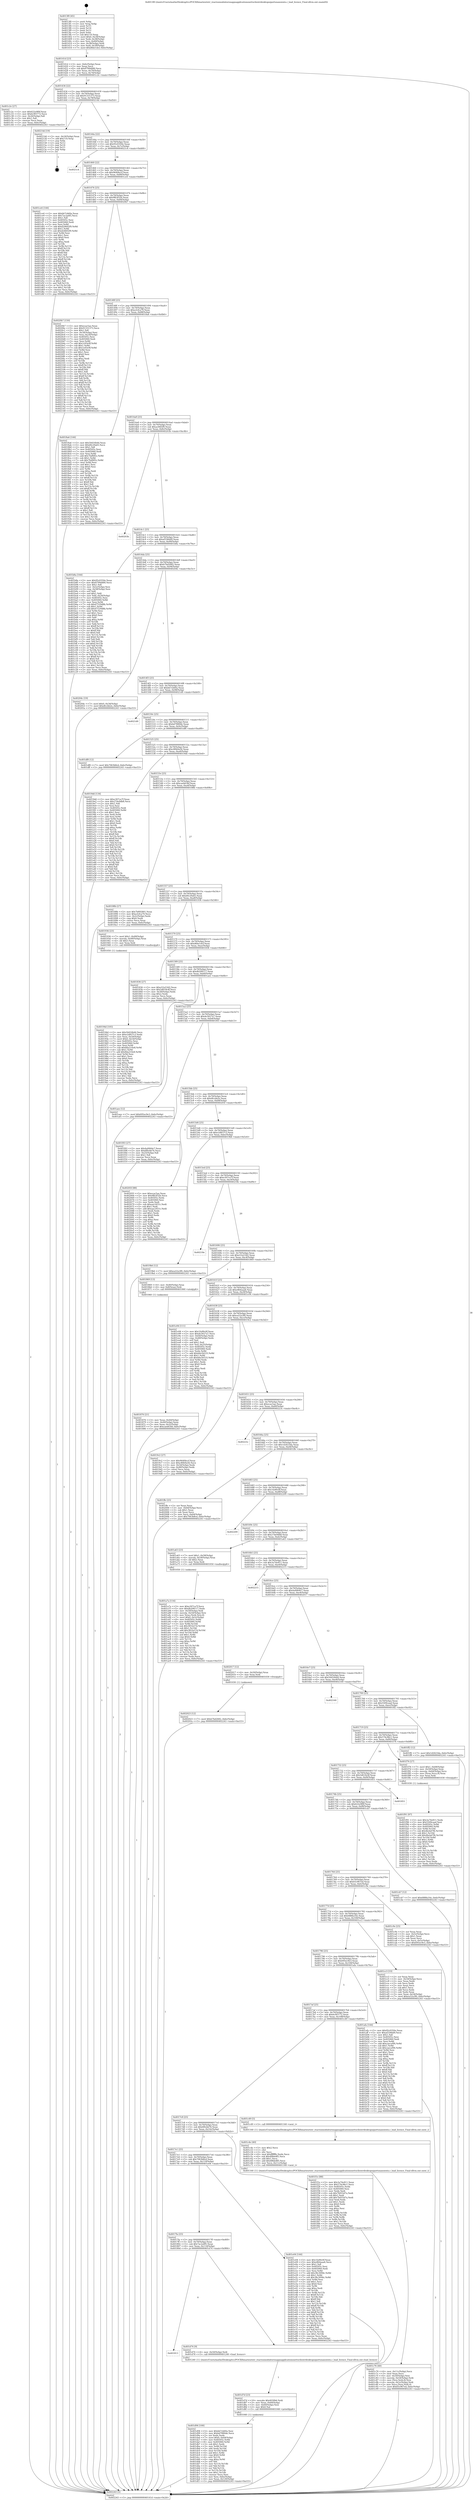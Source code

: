 digraph "0x4013f0" {
  label = "0x4013f0 (/mnt/c/Users/mathe/Desktop/tcc/POCII/binaries/extr_reactosmodulesrosappsapplicationsnettsclientrdesktopuiportsnanoxwin.c_load_licence_Final-ollvm.out::main(0))"
  labelloc = "t"
  node[shape=record]

  Entry [label="",width=0.3,height=0.3,shape=circle,fillcolor=black,style=filled]
  "0x40141d" [label="{
     0x40141d [23]\l
     | [instrs]\l
     &nbsp;&nbsp;0x40141d \<+3\>: mov -0x6c(%rbp),%eax\l
     &nbsp;&nbsp;0x401420 \<+2\>: mov %eax,%ecx\l
     &nbsp;&nbsp;0x401422 \<+6\>: sub $0x8799d480,%ecx\l
     &nbsp;&nbsp;0x401428 \<+3\>: mov %eax,-0x70(%rbp)\l
     &nbsp;&nbsp;0x40142b \<+3\>: mov %ecx,-0x74(%rbp)\l
     &nbsp;&nbsp;0x40142e \<+6\>: je 0000000000401c2e \<main+0x83e\>\l
  }"]
  "0x401c2e" [label="{
     0x401c2e [27]\l
     | [instrs]\l
     &nbsp;&nbsp;0x401c2e \<+5\>: mov $0x622e9f0f,%eax\l
     &nbsp;&nbsp;0x401c33 \<+5\>: mov $0x6c9f3772,%ecx\l
     &nbsp;&nbsp;0x401c38 \<+3\>: mov -0x26(%rbp),%dl\l
     &nbsp;&nbsp;0x401c3b \<+3\>: test $0x1,%dl\l
     &nbsp;&nbsp;0x401c3e \<+3\>: cmovne %ecx,%eax\l
     &nbsp;&nbsp;0x401c41 \<+3\>: mov %eax,-0x6c(%rbp)\l
     &nbsp;&nbsp;0x401c44 \<+5\>: jmp 0000000000402243 \<main+0xe53\>\l
  }"]
  "0x401434" [label="{
     0x401434 [22]\l
     | [instrs]\l
     &nbsp;&nbsp;0x401434 \<+5\>: jmp 0000000000401439 \<main+0x49\>\l
     &nbsp;&nbsp;0x401439 \<+3\>: mov -0x70(%rbp),%eax\l
     &nbsp;&nbsp;0x40143c \<+5\>: sub $0x91331373,%eax\l
     &nbsp;&nbsp;0x401441 \<+3\>: mov %eax,-0x78(%rbp)\l
     &nbsp;&nbsp;0x401444 \<+6\>: je 000000000040214d \<main+0xd5d\>\l
  }"]
  Exit [label="",width=0.3,height=0.3,shape=circle,fillcolor=black,style=filled,peripheries=2]
  "0x40214d" [label="{
     0x40214d [19]\l
     | [instrs]\l
     &nbsp;&nbsp;0x40214d \<+3\>: mov -0x24(%rbp),%eax\l
     &nbsp;&nbsp;0x402150 \<+7\>: add $0x110,%rsp\l
     &nbsp;&nbsp;0x402157 \<+1\>: pop %rbx\l
     &nbsp;&nbsp;0x402158 \<+2\>: pop %r12\l
     &nbsp;&nbsp;0x40215a \<+2\>: pop %r14\l
     &nbsp;&nbsp;0x40215c \<+2\>: pop %r15\l
     &nbsp;&nbsp;0x40215e \<+1\>: pop %rbp\l
     &nbsp;&nbsp;0x40215f \<+1\>: ret\l
  }"]
  "0x40144a" [label="{
     0x40144a [22]\l
     | [instrs]\l
     &nbsp;&nbsp;0x40144a \<+5\>: jmp 000000000040144f \<main+0x5f\>\l
     &nbsp;&nbsp;0x40144f \<+3\>: mov -0x70(%rbp),%eax\l
     &nbsp;&nbsp;0x401452 \<+5\>: sub $0x95c0350e,%eax\l
     &nbsp;&nbsp;0x401457 \<+3\>: mov %eax,-0x7c(%rbp)\l
     &nbsp;&nbsp;0x40145a \<+6\>: je 00000000004021c4 \<main+0xdd4\>\l
  }"]
  "0x402023" [label="{
     0x402023 [12]\l
     | [instrs]\l
     &nbsp;&nbsp;0x402023 \<+7\>: movl $0xb7bd2682,-0x6c(%rbp)\l
     &nbsp;&nbsp;0x40202a \<+5\>: jmp 0000000000402243 \<main+0xe53\>\l
  }"]
  "0x4021c4" [label="{
     0x4021c4\l
  }", style=dashed]
  "0x401460" [label="{
     0x401460 [22]\l
     | [instrs]\l
     &nbsp;&nbsp;0x401460 \<+5\>: jmp 0000000000401465 \<main+0x75\>\l
     &nbsp;&nbsp;0x401465 \<+3\>: mov -0x70(%rbp),%eax\l
     &nbsp;&nbsp;0x401468 \<+5\>: sub $0x9640bccf,%eax\l
     &nbsp;&nbsp;0x40146d \<+3\>: mov %eax,-0x80(%rbp)\l
     &nbsp;&nbsp;0x401470 \<+6\>: je 0000000000401ce4 \<main+0x8f4\>\l
  }"]
  "0x401f91" [label="{
     0x401f91 [97]\l
     | [instrs]\l
     &nbsp;&nbsp;0x401f91 \<+5\>: mov $0x3a74e811,%edx\l
     &nbsp;&nbsp;0x401f96 \<+5\>: mov $0x5509caad,%esi\l
     &nbsp;&nbsp;0x401f9b \<+8\>: mov 0x40505c,%r8d\l
     &nbsp;&nbsp;0x401fa3 \<+8\>: mov 0x405060,%r9d\l
     &nbsp;&nbsp;0x401fab \<+3\>: mov %r8d,%r10d\l
     &nbsp;&nbsp;0x401fae \<+7\>: sub $0x4bcbd7f6,%r10d\l
     &nbsp;&nbsp;0x401fb5 \<+4\>: sub $0x1,%r10d\l
     &nbsp;&nbsp;0x401fb9 \<+7\>: add $0x4bcbd7f6,%r10d\l
     &nbsp;&nbsp;0x401fc0 \<+4\>: imul %r10d,%r8d\l
     &nbsp;&nbsp;0x401fc4 \<+4\>: and $0x1,%r8d\l
     &nbsp;&nbsp;0x401fc8 \<+4\>: cmp $0x0,%r8d\l
     &nbsp;&nbsp;0x401fcc \<+4\>: sete %r11b\l
     &nbsp;&nbsp;0x401fd0 \<+4\>: cmp $0xa,%r9d\l
     &nbsp;&nbsp;0x401fd4 \<+3\>: setl %bl\l
     &nbsp;&nbsp;0x401fd7 \<+3\>: mov %r11b,%r14b\l
     &nbsp;&nbsp;0x401fda \<+3\>: and %bl,%r14b\l
     &nbsp;&nbsp;0x401fdd \<+3\>: xor %bl,%r11b\l
     &nbsp;&nbsp;0x401fe0 \<+3\>: or %r11b,%r14b\l
     &nbsp;&nbsp;0x401fe3 \<+4\>: test $0x1,%r14b\l
     &nbsp;&nbsp;0x401fe7 \<+3\>: cmovne %esi,%edx\l
     &nbsp;&nbsp;0x401fea \<+3\>: mov %edx,-0x6c(%rbp)\l
     &nbsp;&nbsp;0x401fed \<+5\>: jmp 0000000000402243 \<main+0xe53\>\l
  }"]
  "0x401ce4" [label="{
     0x401ce4 [144]\l
     | [instrs]\l
     &nbsp;&nbsp;0x401ce4 \<+5\>: mov $0xbb7cb60a,%eax\l
     &nbsp;&nbsp;0x401ce9 \<+5\>: mov $0x7ac2a0f5,%ecx\l
     &nbsp;&nbsp;0x401cee \<+2\>: mov $0x1,%dl\l
     &nbsp;&nbsp;0x401cf0 \<+7\>: mov 0x40505c,%esi\l
     &nbsp;&nbsp;0x401cf7 \<+7\>: mov 0x405060,%edi\l
     &nbsp;&nbsp;0x401cfe \<+3\>: mov %esi,%r8d\l
     &nbsp;&nbsp;0x401d01 \<+7\>: add $0xd24602f9,%r8d\l
     &nbsp;&nbsp;0x401d08 \<+4\>: sub $0x1,%r8d\l
     &nbsp;&nbsp;0x401d0c \<+7\>: sub $0xd24602f9,%r8d\l
     &nbsp;&nbsp;0x401d13 \<+4\>: imul %r8d,%esi\l
     &nbsp;&nbsp;0x401d17 \<+3\>: and $0x1,%esi\l
     &nbsp;&nbsp;0x401d1a \<+3\>: cmp $0x0,%esi\l
     &nbsp;&nbsp;0x401d1d \<+4\>: sete %r9b\l
     &nbsp;&nbsp;0x401d21 \<+3\>: cmp $0xa,%edi\l
     &nbsp;&nbsp;0x401d24 \<+4\>: setl %r10b\l
     &nbsp;&nbsp;0x401d28 \<+3\>: mov %r9b,%r11b\l
     &nbsp;&nbsp;0x401d2b \<+4\>: xor $0xff,%r11b\l
     &nbsp;&nbsp;0x401d2f \<+3\>: mov %r10b,%bl\l
     &nbsp;&nbsp;0x401d32 \<+3\>: xor $0xff,%bl\l
     &nbsp;&nbsp;0x401d35 \<+3\>: xor $0x1,%dl\l
     &nbsp;&nbsp;0x401d38 \<+3\>: mov %r11b,%r14b\l
     &nbsp;&nbsp;0x401d3b \<+4\>: and $0xff,%r14b\l
     &nbsp;&nbsp;0x401d3f \<+3\>: and %dl,%r9b\l
     &nbsp;&nbsp;0x401d42 \<+3\>: mov %bl,%r15b\l
     &nbsp;&nbsp;0x401d45 \<+4\>: and $0xff,%r15b\l
     &nbsp;&nbsp;0x401d49 \<+3\>: and %dl,%r10b\l
     &nbsp;&nbsp;0x401d4c \<+3\>: or %r9b,%r14b\l
     &nbsp;&nbsp;0x401d4f \<+3\>: or %r10b,%r15b\l
     &nbsp;&nbsp;0x401d52 \<+3\>: xor %r15b,%r14b\l
     &nbsp;&nbsp;0x401d55 \<+3\>: or %bl,%r11b\l
     &nbsp;&nbsp;0x401d58 \<+4\>: xor $0xff,%r11b\l
     &nbsp;&nbsp;0x401d5c \<+3\>: or $0x1,%dl\l
     &nbsp;&nbsp;0x401d5f \<+3\>: and %dl,%r11b\l
     &nbsp;&nbsp;0x401d62 \<+3\>: or %r11b,%r14b\l
     &nbsp;&nbsp;0x401d65 \<+4\>: test $0x1,%r14b\l
     &nbsp;&nbsp;0x401d69 \<+3\>: cmovne %ecx,%eax\l
     &nbsp;&nbsp;0x401d6c \<+3\>: mov %eax,-0x6c(%rbp)\l
     &nbsp;&nbsp;0x401d6f \<+5\>: jmp 0000000000402243 \<main+0xe53\>\l
  }"]
  "0x401476" [label="{
     0x401476 [25]\l
     | [instrs]\l
     &nbsp;&nbsp;0x401476 \<+5\>: jmp 000000000040147b \<main+0x8b\>\l
     &nbsp;&nbsp;0x40147b \<+3\>: mov -0x70(%rbp),%eax\l
     &nbsp;&nbsp;0x40147e \<+5\>: sub $0x9fb3f32b,%eax\l
     &nbsp;&nbsp;0x401483 \<+6\>: mov %eax,-0x84(%rbp)\l
     &nbsp;&nbsp;0x401489 \<+6\>: je 00000000004020b7 \<main+0xcc7\>\l
  }"]
  "0x401d94" [label="{
     0x401d94 [100]\l
     | [instrs]\l
     &nbsp;&nbsp;0x401d94 \<+5\>: mov $0xbb7cb60a,%esi\l
     &nbsp;&nbsp;0x401d99 \<+5\>: mov $0xbd7880de,%ecx\l
     &nbsp;&nbsp;0x401d9e \<+2\>: xor %edx,%edx\l
     &nbsp;&nbsp;0x401da0 \<+7\>: movl $0x0,-0x64(%rbp)\l
     &nbsp;&nbsp;0x401da7 \<+8\>: mov 0x40505c,%r8d\l
     &nbsp;&nbsp;0x401daf \<+8\>: mov 0x405060,%r9d\l
     &nbsp;&nbsp;0x401db7 \<+3\>: sub $0x1,%edx\l
     &nbsp;&nbsp;0x401dba \<+3\>: mov %r8d,%r10d\l
     &nbsp;&nbsp;0x401dbd \<+3\>: add %edx,%r10d\l
     &nbsp;&nbsp;0x401dc0 \<+4\>: imul %r10d,%r8d\l
     &nbsp;&nbsp;0x401dc4 \<+4\>: and $0x1,%r8d\l
     &nbsp;&nbsp;0x401dc8 \<+4\>: cmp $0x0,%r8d\l
     &nbsp;&nbsp;0x401dcc \<+4\>: sete %r11b\l
     &nbsp;&nbsp;0x401dd0 \<+4\>: cmp $0xa,%r9d\l
     &nbsp;&nbsp;0x401dd4 \<+3\>: setl %bl\l
     &nbsp;&nbsp;0x401dd7 \<+3\>: mov %r11b,%r14b\l
     &nbsp;&nbsp;0x401dda \<+3\>: and %bl,%r14b\l
     &nbsp;&nbsp;0x401ddd \<+3\>: xor %bl,%r11b\l
     &nbsp;&nbsp;0x401de0 \<+3\>: or %r11b,%r14b\l
     &nbsp;&nbsp;0x401de3 \<+4\>: test $0x1,%r14b\l
     &nbsp;&nbsp;0x401de7 \<+3\>: cmovne %ecx,%esi\l
     &nbsp;&nbsp;0x401dea \<+3\>: mov %esi,-0x6c(%rbp)\l
     &nbsp;&nbsp;0x401ded \<+6\>: mov %eax,-0x120(%rbp)\l
     &nbsp;&nbsp;0x401df3 \<+5\>: jmp 0000000000402243 \<main+0xe53\>\l
  }"]
  "0x4020b7" [label="{
     0x4020b7 [150]\l
     | [instrs]\l
     &nbsp;&nbsp;0x4020b7 \<+5\>: mov $0xecac5ae,%eax\l
     &nbsp;&nbsp;0x4020bc \<+5\>: mov $0x91331373,%ecx\l
     &nbsp;&nbsp;0x4020c1 \<+2\>: mov $0x1,%dl\l
     &nbsp;&nbsp;0x4020c3 \<+3\>: mov -0x34(%rbp),%esi\l
     &nbsp;&nbsp;0x4020c6 \<+3\>: mov %esi,-0x24(%rbp)\l
     &nbsp;&nbsp;0x4020c9 \<+7\>: mov 0x40505c,%esi\l
     &nbsp;&nbsp;0x4020d0 \<+7\>: mov 0x405060,%edi\l
     &nbsp;&nbsp;0x4020d7 \<+3\>: mov %esi,%r8d\l
     &nbsp;&nbsp;0x4020da \<+7\>: add $0x1e93e9f,%r8d\l
     &nbsp;&nbsp;0x4020e1 \<+4\>: sub $0x1,%r8d\l
     &nbsp;&nbsp;0x4020e5 \<+7\>: sub $0x1e93e9f,%r8d\l
     &nbsp;&nbsp;0x4020ec \<+4\>: imul %r8d,%esi\l
     &nbsp;&nbsp;0x4020f0 \<+3\>: and $0x1,%esi\l
     &nbsp;&nbsp;0x4020f3 \<+3\>: cmp $0x0,%esi\l
     &nbsp;&nbsp;0x4020f6 \<+4\>: sete %r9b\l
     &nbsp;&nbsp;0x4020fa \<+3\>: cmp $0xa,%edi\l
     &nbsp;&nbsp;0x4020fd \<+4\>: setl %r10b\l
     &nbsp;&nbsp;0x402101 \<+3\>: mov %r9b,%r11b\l
     &nbsp;&nbsp;0x402104 \<+4\>: xor $0xff,%r11b\l
     &nbsp;&nbsp;0x402108 \<+3\>: mov %r10b,%bl\l
     &nbsp;&nbsp;0x40210b \<+3\>: xor $0xff,%bl\l
     &nbsp;&nbsp;0x40210e \<+3\>: xor $0x1,%dl\l
     &nbsp;&nbsp;0x402111 \<+3\>: mov %r11b,%r14b\l
     &nbsp;&nbsp;0x402114 \<+4\>: and $0xff,%r14b\l
     &nbsp;&nbsp;0x402118 \<+3\>: and %dl,%r9b\l
     &nbsp;&nbsp;0x40211b \<+3\>: mov %bl,%r15b\l
     &nbsp;&nbsp;0x40211e \<+4\>: and $0xff,%r15b\l
     &nbsp;&nbsp;0x402122 \<+3\>: and %dl,%r10b\l
     &nbsp;&nbsp;0x402125 \<+3\>: or %r9b,%r14b\l
     &nbsp;&nbsp;0x402128 \<+3\>: or %r10b,%r15b\l
     &nbsp;&nbsp;0x40212b \<+3\>: xor %r15b,%r14b\l
     &nbsp;&nbsp;0x40212e \<+3\>: or %bl,%r11b\l
     &nbsp;&nbsp;0x402131 \<+4\>: xor $0xff,%r11b\l
     &nbsp;&nbsp;0x402135 \<+3\>: or $0x1,%dl\l
     &nbsp;&nbsp;0x402138 \<+3\>: and %dl,%r11b\l
     &nbsp;&nbsp;0x40213b \<+3\>: or %r11b,%r14b\l
     &nbsp;&nbsp;0x40213e \<+4\>: test $0x1,%r14b\l
     &nbsp;&nbsp;0x402142 \<+3\>: cmovne %ecx,%eax\l
     &nbsp;&nbsp;0x402145 \<+3\>: mov %eax,-0x6c(%rbp)\l
     &nbsp;&nbsp;0x402148 \<+5\>: jmp 0000000000402243 \<main+0xe53\>\l
  }"]
  "0x40148f" [label="{
     0x40148f [25]\l
     | [instrs]\l
     &nbsp;&nbsp;0x40148f \<+5\>: jmp 0000000000401494 \<main+0xa4\>\l
     &nbsp;&nbsp;0x401494 \<+3\>: mov -0x70(%rbp),%eax\l
     &nbsp;&nbsp;0x401497 \<+5\>: sub $0xa3cfca79,%eax\l
     &nbsp;&nbsp;0x40149c \<+6\>: mov %eax,-0x88(%rbp)\l
     &nbsp;&nbsp;0x4014a2 \<+6\>: je 00000000004018a6 \<main+0x4b6\>\l
  }"]
  "0x401d7d" [label="{
     0x401d7d [23]\l
     | [instrs]\l
     &nbsp;&nbsp;0x401d7d \<+10\>: movabs $0x4030b6,%rdi\l
     &nbsp;&nbsp;0x401d87 \<+3\>: mov %eax,-0x60(%rbp)\l
     &nbsp;&nbsp;0x401d8a \<+3\>: mov -0x60(%rbp),%esi\l
     &nbsp;&nbsp;0x401d8d \<+2\>: mov $0x0,%al\l
     &nbsp;&nbsp;0x401d8f \<+5\>: call 0000000000401040 \<printf@plt\>\l
     | [calls]\l
     &nbsp;&nbsp;0x401040 \{1\} (unknown)\l
  }"]
  "0x4018a6" [label="{
     0x4018a6 [144]\l
     | [instrs]\l
     &nbsp;&nbsp;0x4018a6 \<+5\>: mov $0x50d16b44,%eax\l
     &nbsp;&nbsp;0x4018ab \<+5\>: mov $0xd0c29a65,%ecx\l
     &nbsp;&nbsp;0x4018b0 \<+2\>: mov $0x1,%dl\l
     &nbsp;&nbsp;0x4018b2 \<+7\>: mov 0x40505c,%esi\l
     &nbsp;&nbsp;0x4018b9 \<+7\>: mov 0x405060,%edi\l
     &nbsp;&nbsp;0x4018c0 \<+3\>: mov %esi,%r8d\l
     &nbsp;&nbsp;0x4018c3 \<+7\>: add $0x7faf685c,%r8d\l
     &nbsp;&nbsp;0x4018ca \<+4\>: sub $0x1,%r8d\l
     &nbsp;&nbsp;0x4018ce \<+7\>: sub $0x7faf685c,%r8d\l
     &nbsp;&nbsp;0x4018d5 \<+4\>: imul %r8d,%esi\l
     &nbsp;&nbsp;0x4018d9 \<+3\>: and $0x1,%esi\l
     &nbsp;&nbsp;0x4018dc \<+3\>: cmp $0x0,%esi\l
     &nbsp;&nbsp;0x4018df \<+4\>: sete %r9b\l
     &nbsp;&nbsp;0x4018e3 \<+3\>: cmp $0xa,%edi\l
     &nbsp;&nbsp;0x4018e6 \<+4\>: setl %r10b\l
     &nbsp;&nbsp;0x4018ea \<+3\>: mov %r9b,%r11b\l
     &nbsp;&nbsp;0x4018ed \<+4\>: xor $0xff,%r11b\l
     &nbsp;&nbsp;0x4018f1 \<+3\>: mov %r10b,%bl\l
     &nbsp;&nbsp;0x4018f4 \<+3\>: xor $0xff,%bl\l
     &nbsp;&nbsp;0x4018f7 \<+3\>: xor $0x1,%dl\l
     &nbsp;&nbsp;0x4018fa \<+3\>: mov %r11b,%r14b\l
     &nbsp;&nbsp;0x4018fd \<+4\>: and $0xff,%r14b\l
     &nbsp;&nbsp;0x401901 \<+3\>: and %dl,%r9b\l
     &nbsp;&nbsp;0x401904 \<+3\>: mov %bl,%r15b\l
     &nbsp;&nbsp;0x401907 \<+4\>: and $0xff,%r15b\l
     &nbsp;&nbsp;0x40190b \<+3\>: and %dl,%r10b\l
     &nbsp;&nbsp;0x40190e \<+3\>: or %r9b,%r14b\l
     &nbsp;&nbsp;0x401911 \<+3\>: or %r10b,%r15b\l
     &nbsp;&nbsp;0x401914 \<+3\>: xor %r15b,%r14b\l
     &nbsp;&nbsp;0x401917 \<+3\>: or %bl,%r11b\l
     &nbsp;&nbsp;0x40191a \<+4\>: xor $0xff,%r11b\l
     &nbsp;&nbsp;0x40191e \<+3\>: or $0x1,%dl\l
     &nbsp;&nbsp;0x401921 \<+3\>: and %dl,%r11b\l
     &nbsp;&nbsp;0x401924 \<+3\>: or %r11b,%r14b\l
     &nbsp;&nbsp;0x401927 \<+4\>: test $0x1,%r14b\l
     &nbsp;&nbsp;0x40192b \<+3\>: cmovne %ecx,%eax\l
     &nbsp;&nbsp;0x40192e \<+3\>: mov %eax,-0x6c(%rbp)\l
     &nbsp;&nbsp;0x401931 \<+5\>: jmp 0000000000402243 \<main+0xe53\>\l
  }"]
  "0x4014a8" [label="{
     0x4014a8 [25]\l
     | [instrs]\l
     &nbsp;&nbsp;0x4014a8 \<+5\>: jmp 00000000004014ad \<main+0xbd\>\l
     &nbsp;&nbsp;0x4014ad \<+3\>: mov -0x70(%rbp),%eax\l
     &nbsp;&nbsp;0x4014b0 \<+5\>: sub $0xac06f2f0,%eax\l
     &nbsp;&nbsp;0x4014b5 \<+6\>: mov %eax,-0x8c(%rbp)\l
     &nbsp;&nbsp;0x4014bb \<+6\>: je 000000000040203b \<main+0xc4b\>\l
  }"]
  "0x401813" [label="{
     0x401813\l
  }", style=dashed]
  "0x40203b" [label="{
     0x40203b\l
  }", style=dashed]
  "0x4014c1" [label="{
     0x4014c1 [25]\l
     | [instrs]\l
     &nbsp;&nbsp;0x4014c1 \<+5\>: jmp 00000000004014c6 \<main+0xd6\>\l
     &nbsp;&nbsp;0x4014c6 \<+3\>: mov -0x70(%rbp),%eax\l
     &nbsp;&nbsp;0x4014c9 \<+5\>: sub $0xaf3366d9,%eax\l
     &nbsp;&nbsp;0x4014ce \<+6\>: mov %eax,-0x90(%rbp)\l
     &nbsp;&nbsp;0x4014d4 \<+6\>: je 0000000000401b8a \<main+0x79a\>\l
  }"]
  "0x401d74" [label="{
     0x401d74 [9]\l
     | [instrs]\l
     &nbsp;&nbsp;0x401d74 \<+4\>: mov -0x50(%rbp),%rdi\l
     &nbsp;&nbsp;0x401d78 \<+5\>: call 0000000000401240 \<load_licence\>\l
     | [calls]\l
     &nbsp;&nbsp;0x401240 \{1\} (/mnt/c/Users/mathe/Desktop/tcc/POCII/binaries/extr_reactosmodulesrosappsapplicationsnettsclientrdesktopuiportsnanoxwin.c_load_licence_Final-ollvm.out::load_licence)\l
  }"]
  "0x401b8a" [label="{
     0x401b8a [164]\l
     | [instrs]\l
     &nbsp;&nbsp;0x401b8a \<+5\>: mov $0x95c0350e,%eax\l
     &nbsp;&nbsp;0x401b8f \<+5\>: mov $0x8799d480,%ecx\l
     &nbsp;&nbsp;0x401b94 \<+2\>: mov $0x1,%dl\l
     &nbsp;&nbsp;0x401b96 \<+3\>: mov -0x5c(%rbp),%esi\l
     &nbsp;&nbsp;0x401b99 \<+3\>: cmp -0x58(%rbp),%esi\l
     &nbsp;&nbsp;0x401b9c \<+4\>: setl %dil\l
     &nbsp;&nbsp;0x401ba0 \<+4\>: and $0x1,%dil\l
     &nbsp;&nbsp;0x401ba4 \<+4\>: mov %dil,-0x26(%rbp)\l
     &nbsp;&nbsp;0x401ba8 \<+7\>: mov 0x40505c,%esi\l
     &nbsp;&nbsp;0x401baf \<+8\>: mov 0x405060,%r8d\l
     &nbsp;&nbsp;0x401bb7 \<+3\>: mov %esi,%r9d\l
     &nbsp;&nbsp;0x401bba \<+7\>: sub $0x47529d8b,%r9d\l
     &nbsp;&nbsp;0x401bc1 \<+4\>: sub $0x1,%r9d\l
     &nbsp;&nbsp;0x401bc5 \<+7\>: add $0x47529d8b,%r9d\l
     &nbsp;&nbsp;0x401bcc \<+4\>: imul %r9d,%esi\l
     &nbsp;&nbsp;0x401bd0 \<+3\>: and $0x1,%esi\l
     &nbsp;&nbsp;0x401bd3 \<+3\>: cmp $0x0,%esi\l
     &nbsp;&nbsp;0x401bd6 \<+4\>: sete %dil\l
     &nbsp;&nbsp;0x401bda \<+4\>: cmp $0xa,%r8d\l
     &nbsp;&nbsp;0x401bde \<+4\>: setl %r10b\l
     &nbsp;&nbsp;0x401be2 \<+3\>: mov %dil,%r11b\l
     &nbsp;&nbsp;0x401be5 \<+4\>: xor $0xff,%r11b\l
     &nbsp;&nbsp;0x401be9 \<+3\>: mov %r10b,%bl\l
     &nbsp;&nbsp;0x401bec \<+3\>: xor $0xff,%bl\l
     &nbsp;&nbsp;0x401bef \<+3\>: xor $0x0,%dl\l
     &nbsp;&nbsp;0x401bf2 \<+3\>: mov %r11b,%r14b\l
     &nbsp;&nbsp;0x401bf5 \<+4\>: and $0x0,%r14b\l
     &nbsp;&nbsp;0x401bf9 \<+3\>: and %dl,%dil\l
     &nbsp;&nbsp;0x401bfc \<+3\>: mov %bl,%r15b\l
     &nbsp;&nbsp;0x401bff \<+4\>: and $0x0,%r15b\l
     &nbsp;&nbsp;0x401c03 \<+3\>: and %dl,%r10b\l
     &nbsp;&nbsp;0x401c06 \<+3\>: or %dil,%r14b\l
     &nbsp;&nbsp;0x401c09 \<+3\>: or %r10b,%r15b\l
     &nbsp;&nbsp;0x401c0c \<+3\>: xor %r15b,%r14b\l
     &nbsp;&nbsp;0x401c0f \<+3\>: or %bl,%r11b\l
     &nbsp;&nbsp;0x401c12 \<+4\>: xor $0xff,%r11b\l
     &nbsp;&nbsp;0x401c16 \<+3\>: or $0x0,%dl\l
     &nbsp;&nbsp;0x401c19 \<+3\>: and %dl,%r11b\l
     &nbsp;&nbsp;0x401c1c \<+3\>: or %r11b,%r14b\l
     &nbsp;&nbsp;0x401c1f \<+4\>: test $0x1,%r14b\l
     &nbsp;&nbsp;0x401c23 \<+3\>: cmovne %ecx,%eax\l
     &nbsp;&nbsp;0x401c26 \<+3\>: mov %eax,-0x6c(%rbp)\l
     &nbsp;&nbsp;0x401c29 \<+5\>: jmp 0000000000402243 \<main+0xe53\>\l
  }"]
  "0x4014da" [label="{
     0x4014da [25]\l
     | [instrs]\l
     &nbsp;&nbsp;0x4014da \<+5\>: jmp 00000000004014df \<main+0xef\>\l
     &nbsp;&nbsp;0x4014df \<+3\>: mov -0x70(%rbp),%eax\l
     &nbsp;&nbsp;0x4014e2 \<+5\>: sub $0xb7bd2682,%eax\l
     &nbsp;&nbsp;0x4014e7 \<+6\>: mov %eax,-0x94(%rbp)\l
     &nbsp;&nbsp;0x4014ed \<+6\>: je 000000000040204c \<main+0xc5c\>\l
  }"]
  "0x4017fa" [label="{
     0x4017fa [25]\l
     | [instrs]\l
     &nbsp;&nbsp;0x4017fa \<+5\>: jmp 00000000004017ff \<main+0x40f\>\l
     &nbsp;&nbsp;0x4017ff \<+3\>: mov -0x70(%rbp),%eax\l
     &nbsp;&nbsp;0x401802 \<+5\>: sub $0x7ac2a0f5,%eax\l
     &nbsp;&nbsp;0x401807 \<+6\>: mov %eax,-0x114(%rbp)\l
     &nbsp;&nbsp;0x40180d \<+6\>: je 0000000000401d74 \<main+0x984\>\l
  }"]
  "0x40204c" [label="{
     0x40204c [19]\l
     | [instrs]\l
     &nbsp;&nbsp;0x40204c \<+7\>: movl $0x0,-0x34(%rbp)\l
     &nbsp;&nbsp;0x402053 \<+7\>: movl $0xdfccbb2e,-0x6c(%rbp)\l
     &nbsp;&nbsp;0x40205a \<+5\>: jmp 0000000000402243 \<main+0xe53\>\l
  }"]
  "0x4014f3" [label="{
     0x4014f3 [25]\l
     | [instrs]\l
     &nbsp;&nbsp;0x4014f3 \<+5\>: jmp 00000000004014f8 \<main+0x108\>\l
     &nbsp;&nbsp;0x4014f8 \<+3\>: mov -0x70(%rbp),%eax\l
     &nbsp;&nbsp;0x4014fb \<+5\>: sub $0xbb7cb60a,%eax\l
     &nbsp;&nbsp;0x401500 \<+6\>: mov %eax,-0x98(%rbp)\l
     &nbsp;&nbsp;0x401506 \<+6\>: je 00000000004021d0 \<main+0xde0\>\l
  }"]
  "0x401e04" [label="{
     0x401e04 [144]\l
     | [instrs]\l
     &nbsp;&nbsp;0x401e04 \<+5\>: mov $0x1fa90c0f,%eax\l
     &nbsp;&nbsp;0x401e09 \<+5\>: mov $0xe864aaa6,%ecx\l
     &nbsp;&nbsp;0x401e0e \<+2\>: mov $0x1,%dl\l
     &nbsp;&nbsp;0x401e10 \<+7\>: mov 0x40505c,%esi\l
     &nbsp;&nbsp;0x401e17 \<+7\>: mov 0x405060,%edi\l
     &nbsp;&nbsp;0x401e1e \<+3\>: mov %esi,%r8d\l
     &nbsp;&nbsp;0x401e21 \<+7\>: add $0x38c3094c,%r8d\l
     &nbsp;&nbsp;0x401e28 \<+4\>: sub $0x1,%r8d\l
     &nbsp;&nbsp;0x401e2c \<+7\>: sub $0x38c3094c,%r8d\l
     &nbsp;&nbsp;0x401e33 \<+4\>: imul %r8d,%esi\l
     &nbsp;&nbsp;0x401e37 \<+3\>: and $0x1,%esi\l
     &nbsp;&nbsp;0x401e3a \<+3\>: cmp $0x0,%esi\l
     &nbsp;&nbsp;0x401e3d \<+4\>: sete %r9b\l
     &nbsp;&nbsp;0x401e41 \<+3\>: cmp $0xa,%edi\l
     &nbsp;&nbsp;0x401e44 \<+4\>: setl %r10b\l
     &nbsp;&nbsp;0x401e48 \<+3\>: mov %r9b,%r11b\l
     &nbsp;&nbsp;0x401e4b \<+4\>: xor $0xff,%r11b\l
     &nbsp;&nbsp;0x401e4f \<+3\>: mov %r10b,%bl\l
     &nbsp;&nbsp;0x401e52 \<+3\>: xor $0xff,%bl\l
     &nbsp;&nbsp;0x401e55 \<+3\>: xor $0x1,%dl\l
     &nbsp;&nbsp;0x401e58 \<+3\>: mov %r11b,%r14b\l
     &nbsp;&nbsp;0x401e5b \<+4\>: and $0xff,%r14b\l
     &nbsp;&nbsp;0x401e5f \<+3\>: and %dl,%r9b\l
     &nbsp;&nbsp;0x401e62 \<+3\>: mov %bl,%r15b\l
     &nbsp;&nbsp;0x401e65 \<+4\>: and $0xff,%r15b\l
     &nbsp;&nbsp;0x401e69 \<+3\>: and %dl,%r10b\l
     &nbsp;&nbsp;0x401e6c \<+3\>: or %r9b,%r14b\l
     &nbsp;&nbsp;0x401e6f \<+3\>: or %r10b,%r15b\l
     &nbsp;&nbsp;0x401e72 \<+3\>: xor %r15b,%r14b\l
     &nbsp;&nbsp;0x401e75 \<+3\>: or %bl,%r11b\l
     &nbsp;&nbsp;0x401e78 \<+4\>: xor $0xff,%r11b\l
     &nbsp;&nbsp;0x401e7c \<+3\>: or $0x1,%dl\l
     &nbsp;&nbsp;0x401e7f \<+3\>: and %dl,%r11b\l
     &nbsp;&nbsp;0x401e82 \<+3\>: or %r11b,%r14b\l
     &nbsp;&nbsp;0x401e85 \<+4\>: test $0x1,%r14b\l
     &nbsp;&nbsp;0x401e89 \<+3\>: cmovne %ecx,%eax\l
     &nbsp;&nbsp;0x401e8c \<+3\>: mov %eax,-0x6c(%rbp)\l
     &nbsp;&nbsp;0x401e8f \<+5\>: jmp 0000000000402243 \<main+0xe53\>\l
  }"]
  "0x4021d0" [label="{
     0x4021d0\l
  }", style=dashed]
  "0x40150c" [label="{
     0x40150c [25]\l
     | [instrs]\l
     &nbsp;&nbsp;0x40150c \<+5\>: jmp 0000000000401511 \<main+0x121\>\l
     &nbsp;&nbsp;0x401511 \<+3\>: mov -0x70(%rbp),%eax\l
     &nbsp;&nbsp;0x401514 \<+5\>: sub $0xbd7880de,%eax\l
     &nbsp;&nbsp;0x401519 \<+6\>: mov %eax,-0x9c(%rbp)\l
     &nbsp;&nbsp;0x40151f \<+6\>: je 0000000000401df8 \<main+0xa08\>\l
  }"]
  "0x4017e1" [label="{
     0x4017e1 [25]\l
     | [instrs]\l
     &nbsp;&nbsp;0x4017e1 \<+5\>: jmp 00000000004017e6 \<main+0x3f6\>\l
     &nbsp;&nbsp;0x4017e6 \<+3\>: mov -0x70(%rbp),%eax\l
     &nbsp;&nbsp;0x4017e9 \<+5\>: sub $0x7063b8cd,%eax\l
     &nbsp;&nbsp;0x4017ee \<+6\>: mov %eax,-0x110(%rbp)\l
     &nbsp;&nbsp;0x4017f4 \<+6\>: je 0000000000401e04 \<main+0xa14\>\l
  }"]
  "0x401df8" [label="{
     0x401df8 [12]\l
     | [instrs]\l
     &nbsp;&nbsp;0x401df8 \<+7\>: movl $0x7063b8cd,-0x6c(%rbp)\l
     &nbsp;&nbsp;0x401dff \<+5\>: jmp 0000000000402243 \<main+0xe53\>\l
  }"]
  "0x401525" [label="{
     0x401525 [25]\l
     | [instrs]\l
     &nbsp;&nbsp;0x401525 \<+5\>: jmp 000000000040152a \<main+0x13a\>\l
     &nbsp;&nbsp;0x40152a \<+3\>: mov -0x70(%rbp),%eax\l
     &nbsp;&nbsp;0x40152d \<+5\>: sub $0xc80b9a56,%eax\l
     &nbsp;&nbsp;0x401532 \<+6\>: mov %eax,-0xa0(%rbp)\l
     &nbsp;&nbsp;0x401538 \<+6\>: je 00000000004019dd \<main+0x5ed\>\l
  }"]
  "0x401f1e" [label="{
     0x401f1e [88]\l
     | [instrs]\l
     &nbsp;&nbsp;0x401f1e \<+5\>: mov $0x3a74e811,%eax\l
     &nbsp;&nbsp;0x401f23 \<+5\>: mov $0x574c96c1,%ecx\l
     &nbsp;&nbsp;0x401f28 \<+7\>: mov 0x40505c,%edx\l
     &nbsp;&nbsp;0x401f2f \<+7\>: mov 0x405060,%esi\l
     &nbsp;&nbsp;0x401f36 \<+2\>: mov %edx,%edi\l
     &nbsp;&nbsp;0x401f38 \<+6\>: sub $0x7b055d7a,%edi\l
     &nbsp;&nbsp;0x401f3e \<+3\>: sub $0x1,%edi\l
     &nbsp;&nbsp;0x401f41 \<+6\>: add $0x7b055d7a,%edi\l
     &nbsp;&nbsp;0x401f47 \<+3\>: imul %edi,%edx\l
     &nbsp;&nbsp;0x401f4a \<+3\>: and $0x1,%edx\l
     &nbsp;&nbsp;0x401f4d \<+3\>: cmp $0x0,%edx\l
     &nbsp;&nbsp;0x401f50 \<+4\>: sete %r8b\l
     &nbsp;&nbsp;0x401f54 \<+3\>: cmp $0xa,%esi\l
     &nbsp;&nbsp;0x401f57 \<+4\>: setl %r9b\l
     &nbsp;&nbsp;0x401f5b \<+3\>: mov %r8b,%r10b\l
     &nbsp;&nbsp;0x401f5e \<+3\>: and %r9b,%r10b\l
     &nbsp;&nbsp;0x401f61 \<+3\>: xor %r9b,%r8b\l
     &nbsp;&nbsp;0x401f64 \<+3\>: or %r8b,%r10b\l
     &nbsp;&nbsp;0x401f67 \<+4\>: test $0x1,%r10b\l
     &nbsp;&nbsp;0x401f6b \<+3\>: cmovne %ecx,%eax\l
     &nbsp;&nbsp;0x401f6e \<+3\>: mov %eax,-0x6c(%rbp)\l
     &nbsp;&nbsp;0x401f71 \<+5\>: jmp 0000000000402243 \<main+0xe53\>\l
  }"]
  "0x4019dd" [label="{
     0x4019dd [134]\l
     | [instrs]\l
     &nbsp;&nbsp;0x4019dd \<+5\>: mov $0xe307ca7f,%eax\l
     &nbsp;&nbsp;0x4019e2 \<+5\>: mov $0x27de9db8,%ecx\l
     &nbsp;&nbsp;0x4019e7 \<+2\>: mov $0x1,%dl\l
     &nbsp;&nbsp;0x4019e9 \<+2\>: xor %esi,%esi\l
     &nbsp;&nbsp;0x4019eb \<+7\>: mov 0x40505c,%edi\l
     &nbsp;&nbsp;0x4019f2 \<+8\>: mov 0x405060,%r8d\l
     &nbsp;&nbsp;0x4019fa \<+3\>: sub $0x1,%esi\l
     &nbsp;&nbsp;0x4019fd \<+3\>: mov %edi,%r9d\l
     &nbsp;&nbsp;0x401a00 \<+3\>: add %esi,%r9d\l
     &nbsp;&nbsp;0x401a03 \<+4\>: imul %r9d,%edi\l
     &nbsp;&nbsp;0x401a07 \<+3\>: and $0x1,%edi\l
     &nbsp;&nbsp;0x401a0a \<+3\>: cmp $0x0,%edi\l
     &nbsp;&nbsp;0x401a0d \<+4\>: sete %r10b\l
     &nbsp;&nbsp;0x401a11 \<+4\>: cmp $0xa,%r8d\l
     &nbsp;&nbsp;0x401a15 \<+4\>: setl %r11b\l
     &nbsp;&nbsp;0x401a19 \<+3\>: mov %r10b,%bl\l
     &nbsp;&nbsp;0x401a1c \<+3\>: xor $0xff,%bl\l
     &nbsp;&nbsp;0x401a1f \<+3\>: mov %r11b,%r14b\l
     &nbsp;&nbsp;0x401a22 \<+4\>: xor $0xff,%r14b\l
     &nbsp;&nbsp;0x401a26 \<+3\>: xor $0x0,%dl\l
     &nbsp;&nbsp;0x401a29 \<+3\>: mov %bl,%r15b\l
     &nbsp;&nbsp;0x401a2c \<+4\>: and $0x0,%r15b\l
     &nbsp;&nbsp;0x401a30 \<+3\>: and %dl,%r10b\l
     &nbsp;&nbsp;0x401a33 \<+3\>: mov %r14b,%r12b\l
     &nbsp;&nbsp;0x401a36 \<+4\>: and $0x0,%r12b\l
     &nbsp;&nbsp;0x401a3a \<+3\>: and %dl,%r11b\l
     &nbsp;&nbsp;0x401a3d \<+3\>: or %r10b,%r15b\l
     &nbsp;&nbsp;0x401a40 \<+3\>: or %r11b,%r12b\l
     &nbsp;&nbsp;0x401a43 \<+3\>: xor %r12b,%r15b\l
     &nbsp;&nbsp;0x401a46 \<+3\>: or %r14b,%bl\l
     &nbsp;&nbsp;0x401a49 \<+3\>: xor $0xff,%bl\l
     &nbsp;&nbsp;0x401a4c \<+3\>: or $0x0,%dl\l
     &nbsp;&nbsp;0x401a4f \<+2\>: and %dl,%bl\l
     &nbsp;&nbsp;0x401a51 \<+3\>: or %bl,%r15b\l
     &nbsp;&nbsp;0x401a54 \<+4\>: test $0x1,%r15b\l
     &nbsp;&nbsp;0x401a58 \<+3\>: cmovne %ecx,%eax\l
     &nbsp;&nbsp;0x401a5b \<+3\>: mov %eax,-0x6c(%rbp)\l
     &nbsp;&nbsp;0x401a5e \<+5\>: jmp 0000000000402243 \<main+0xe53\>\l
  }"]
  "0x40153e" [label="{
     0x40153e [25]\l
     | [instrs]\l
     &nbsp;&nbsp;0x40153e \<+5\>: jmp 0000000000401543 \<main+0x153\>\l
     &nbsp;&nbsp;0x401543 \<+3\>: mov -0x70(%rbp),%eax\l
     &nbsp;&nbsp;0x401546 \<+5\>: sub $0xcaeb63bf,%eax\l
     &nbsp;&nbsp;0x40154b \<+6\>: mov %eax,-0xa4(%rbp)\l
     &nbsp;&nbsp;0x401551 \<+6\>: je 000000000040188b \<main+0x49b\>\l
  }"]
  "0x401c76" [label="{
     0x401c76 [40]\l
     | [instrs]\l
     &nbsp;&nbsp;0x401c76 \<+6\>: mov -0x11c(%rbp),%ecx\l
     &nbsp;&nbsp;0x401c7c \<+3\>: imul %eax,%ecx\l
     &nbsp;&nbsp;0x401c7f \<+4\>: mov -0x50(%rbp),%rsi\l
     &nbsp;&nbsp;0x401c83 \<+4\>: movslq -0x54(%rbp),%rdi\l
     &nbsp;&nbsp;0x401c87 \<+4\>: mov (%rsi,%rdi,8),%rsi\l
     &nbsp;&nbsp;0x401c8b \<+4\>: movslq -0x5c(%rbp),%rdi\l
     &nbsp;&nbsp;0x401c8f \<+3\>: mov %ecx,(%rsi,%rdi,4)\l
     &nbsp;&nbsp;0x401c92 \<+7\>: movl $0x65c967ed,-0x6c(%rbp)\l
     &nbsp;&nbsp;0x401c99 \<+5\>: jmp 0000000000402243 \<main+0xe53\>\l
  }"]
  "0x40188b" [label="{
     0x40188b [27]\l
     | [instrs]\l
     &nbsp;&nbsp;0x40188b \<+5\>: mov $0x7b892801,%eax\l
     &nbsp;&nbsp;0x401890 \<+5\>: mov $0xa3cfca79,%ecx\l
     &nbsp;&nbsp;0x401895 \<+3\>: mov -0x2c(%rbp),%edx\l
     &nbsp;&nbsp;0x401898 \<+3\>: cmp $0x0,%edx\l
     &nbsp;&nbsp;0x40189b \<+3\>: cmove %ecx,%eax\l
     &nbsp;&nbsp;0x40189e \<+3\>: mov %eax,-0x6c(%rbp)\l
     &nbsp;&nbsp;0x4018a1 \<+5\>: jmp 0000000000402243 \<main+0xe53\>\l
  }"]
  "0x401557" [label="{
     0x401557 [25]\l
     | [instrs]\l
     &nbsp;&nbsp;0x401557 \<+5\>: jmp 000000000040155c \<main+0x16c\>\l
     &nbsp;&nbsp;0x40155c \<+3\>: mov -0x70(%rbp),%eax\l
     &nbsp;&nbsp;0x40155f \<+5\>: sub $0xd0c29a65,%eax\l
     &nbsp;&nbsp;0x401564 \<+6\>: mov %eax,-0xa8(%rbp)\l
     &nbsp;&nbsp;0x40156a \<+6\>: je 0000000000401936 \<main+0x546\>\l
  }"]
  "0x401c4e" [label="{
     0x401c4e [40]\l
     | [instrs]\l
     &nbsp;&nbsp;0x401c4e \<+5\>: mov $0x2,%ecx\l
     &nbsp;&nbsp;0x401c53 \<+1\>: cltd\l
     &nbsp;&nbsp;0x401c54 \<+2\>: idiv %ecx\l
     &nbsp;&nbsp;0x401c56 \<+6\>: imul $0xfffffffe,%edx,%ecx\l
     &nbsp;&nbsp;0x401c5c \<+6\>: sub $0x4f8de8f5,%ecx\l
     &nbsp;&nbsp;0x401c62 \<+3\>: add $0x1,%ecx\l
     &nbsp;&nbsp;0x401c65 \<+6\>: add $0x4f8de8f5,%ecx\l
     &nbsp;&nbsp;0x401c6b \<+6\>: mov %ecx,-0x11c(%rbp)\l
     &nbsp;&nbsp;0x401c71 \<+5\>: call 0000000000401160 \<next_i\>\l
     | [calls]\l
     &nbsp;&nbsp;0x401160 \{1\} (/mnt/c/Users/mathe/Desktop/tcc/POCII/binaries/extr_reactosmodulesrosappsapplicationsnettsclientrdesktopuiportsnanoxwin.c_load_licence_Final-ollvm.out::next_i)\l
  }"]
  "0x401936" [label="{
     0x401936 [23]\l
     | [instrs]\l
     &nbsp;&nbsp;0x401936 \<+7\>: movl $0x1,-0x48(%rbp)\l
     &nbsp;&nbsp;0x40193d \<+4\>: movslq -0x48(%rbp),%rax\l
     &nbsp;&nbsp;0x401941 \<+4\>: shl $0x3,%rax\l
     &nbsp;&nbsp;0x401945 \<+3\>: mov %rax,%rdi\l
     &nbsp;&nbsp;0x401948 \<+5\>: call 0000000000401050 \<malloc@plt\>\l
     | [calls]\l
     &nbsp;&nbsp;0x401050 \{1\} (unknown)\l
  }"]
  "0x401570" [label="{
     0x401570 [25]\l
     | [instrs]\l
     &nbsp;&nbsp;0x401570 \<+5\>: jmp 0000000000401575 \<main+0x185\>\l
     &nbsp;&nbsp;0x401575 \<+3\>: mov -0x70(%rbp),%eax\l
     &nbsp;&nbsp;0x401578 \<+5\>: sub $0xd6be1dcf,%eax\l
     &nbsp;&nbsp;0x40157d \<+6\>: mov %eax,-0xac(%rbp)\l
     &nbsp;&nbsp;0x401583 \<+6\>: je 0000000000401836 \<main+0x446\>\l
  }"]
  "0x4017c8" [label="{
     0x4017c8 [25]\l
     | [instrs]\l
     &nbsp;&nbsp;0x4017c8 \<+5\>: jmp 00000000004017cd \<main+0x3dd\>\l
     &nbsp;&nbsp;0x4017cd \<+3\>: mov -0x70(%rbp),%eax\l
     &nbsp;&nbsp;0x4017d0 \<+5\>: sub $0x6f0cbb76,%eax\l
     &nbsp;&nbsp;0x4017d5 \<+6\>: mov %eax,-0x10c(%rbp)\l
     &nbsp;&nbsp;0x4017db \<+6\>: je 0000000000401f1e \<main+0xb2e\>\l
  }"]
  "0x401836" [label="{
     0x401836 [27]\l
     | [instrs]\l
     &nbsp;&nbsp;0x401836 \<+5\>: mov $0xe52a53d2,%eax\l
     &nbsp;&nbsp;0x40183b \<+5\>: mov $0x5d618c4f,%ecx\l
     &nbsp;&nbsp;0x401840 \<+3\>: mov -0x30(%rbp),%edx\l
     &nbsp;&nbsp;0x401843 \<+3\>: cmp $0x2,%edx\l
     &nbsp;&nbsp;0x401846 \<+3\>: cmovne %ecx,%eax\l
     &nbsp;&nbsp;0x401849 \<+3\>: mov %eax,-0x6c(%rbp)\l
     &nbsp;&nbsp;0x40184c \<+5\>: jmp 0000000000402243 \<main+0xe53\>\l
  }"]
  "0x401589" [label="{
     0x401589 [25]\l
     | [instrs]\l
     &nbsp;&nbsp;0x401589 \<+5\>: jmp 000000000040158e \<main+0x19e\>\l
     &nbsp;&nbsp;0x40158e \<+3\>: mov -0x70(%rbp),%eax\l
     &nbsp;&nbsp;0x401591 \<+5\>: sub $0xdb208117,%eax\l
     &nbsp;&nbsp;0x401596 \<+6\>: mov %eax,-0xb0(%rbp)\l
     &nbsp;&nbsp;0x40159c \<+6\>: je 0000000000401aee \<main+0x6fe\>\l
  }"]
  "0x402243" [label="{
     0x402243 [5]\l
     | [instrs]\l
     &nbsp;&nbsp;0x402243 \<+5\>: jmp 000000000040141d \<main+0x2d\>\l
  }"]
  "0x4013f0" [label="{
     0x4013f0 [45]\l
     | [instrs]\l
     &nbsp;&nbsp;0x4013f0 \<+1\>: push %rbp\l
     &nbsp;&nbsp;0x4013f1 \<+3\>: mov %rsp,%rbp\l
     &nbsp;&nbsp;0x4013f4 \<+2\>: push %r15\l
     &nbsp;&nbsp;0x4013f6 \<+2\>: push %r14\l
     &nbsp;&nbsp;0x4013f8 \<+2\>: push %r12\l
     &nbsp;&nbsp;0x4013fa \<+1\>: push %rbx\l
     &nbsp;&nbsp;0x4013fb \<+7\>: sub $0x110,%rsp\l
     &nbsp;&nbsp;0x401402 \<+7\>: movl $0x0,-0x34(%rbp)\l
     &nbsp;&nbsp;0x401409 \<+3\>: mov %edi,-0x38(%rbp)\l
     &nbsp;&nbsp;0x40140c \<+4\>: mov %rsi,-0x40(%rbp)\l
     &nbsp;&nbsp;0x401410 \<+3\>: mov -0x38(%rbp),%edi\l
     &nbsp;&nbsp;0x401413 \<+3\>: mov %edi,-0x30(%rbp)\l
     &nbsp;&nbsp;0x401416 \<+7\>: movl $0xd6be1dcf,-0x6c(%rbp)\l
  }"]
  "0x401c49" [label="{
     0x401c49 [5]\l
     | [instrs]\l
     &nbsp;&nbsp;0x401c49 \<+5\>: call 0000000000401160 \<next_i\>\l
     | [calls]\l
     &nbsp;&nbsp;0x401160 \{1\} (/mnt/c/Users/mathe/Desktop/tcc/POCII/binaries/extr_reactosmodulesrosappsapplicationsnettsclientrdesktopuiportsnanoxwin.c_load_licence_Final-ollvm.out::next_i)\l
  }"]
  "0x401aee" [label="{
     0x401aee [12]\l
     | [instrs]\l
     &nbsp;&nbsp;0x401aee \<+7\>: movl $0x695ec9e3,-0x6c(%rbp)\l
     &nbsp;&nbsp;0x401af5 \<+5\>: jmp 0000000000402243 \<main+0xe53\>\l
  }"]
  "0x4015a2" [label="{
     0x4015a2 [25]\l
     | [instrs]\l
     &nbsp;&nbsp;0x4015a2 \<+5\>: jmp 00000000004015a7 \<main+0x1b7\>\l
     &nbsp;&nbsp;0x4015a7 \<+3\>: mov -0x70(%rbp),%eax\l
     &nbsp;&nbsp;0x4015aa \<+5\>: sub $0xde3027a7,%eax\l
     &nbsp;&nbsp;0x4015af \<+6\>: mov %eax,-0xb4(%rbp)\l
     &nbsp;&nbsp;0x4015b5 \<+6\>: je 0000000000401f03 \<main+0xb13\>\l
  }"]
  "0x4017af" [label="{
     0x4017af [25]\l
     | [instrs]\l
     &nbsp;&nbsp;0x4017af \<+5\>: jmp 00000000004017b4 \<main+0x3c4\>\l
     &nbsp;&nbsp;0x4017b4 \<+3\>: mov -0x70(%rbp),%eax\l
     &nbsp;&nbsp;0x4017b7 \<+5\>: sub $0x6c9f3772,%eax\l
     &nbsp;&nbsp;0x4017bc \<+6\>: mov %eax,-0x108(%rbp)\l
     &nbsp;&nbsp;0x4017c2 \<+6\>: je 0000000000401c49 \<main+0x859\>\l
  }"]
  "0x401f03" [label="{
     0x401f03 [27]\l
     | [instrs]\l
     &nbsp;&nbsp;0x401f03 \<+5\>: mov $0x4a0064e7,%eax\l
     &nbsp;&nbsp;0x401f08 \<+5\>: mov $0x6f0cbb76,%ecx\l
     &nbsp;&nbsp;0x401f0d \<+3\>: mov -0x25(%rbp),%dl\l
     &nbsp;&nbsp;0x401f10 \<+3\>: test $0x1,%dl\l
     &nbsp;&nbsp;0x401f13 \<+3\>: cmovne %ecx,%eax\l
     &nbsp;&nbsp;0x401f16 \<+3\>: mov %eax,-0x6c(%rbp)\l
     &nbsp;&nbsp;0x401f19 \<+5\>: jmp 0000000000402243 \<main+0xe53\>\l
  }"]
  "0x4015bb" [label="{
     0x4015bb [25]\l
     | [instrs]\l
     &nbsp;&nbsp;0x4015bb \<+5\>: jmp 00000000004015c0 \<main+0x1d0\>\l
     &nbsp;&nbsp;0x4015c0 \<+3\>: mov -0x70(%rbp),%eax\l
     &nbsp;&nbsp;0x4015c3 \<+5\>: sub $0xdfccbb2e,%eax\l
     &nbsp;&nbsp;0x4015c8 \<+6\>: mov %eax,-0xb8(%rbp)\l
     &nbsp;&nbsp;0x4015ce \<+6\>: je 000000000040205f \<main+0xc6f\>\l
  }"]
  "0x401afa" [label="{
     0x401afa [144]\l
     | [instrs]\l
     &nbsp;&nbsp;0x401afa \<+5\>: mov $0x95c0350e,%eax\l
     &nbsp;&nbsp;0x401aff \<+5\>: mov $0xaf3366d9,%ecx\l
     &nbsp;&nbsp;0x401b04 \<+2\>: mov $0x1,%dl\l
     &nbsp;&nbsp;0x401b06 \<+7\>: mov 0x40505c,%esi\l
     &nbsp;&nbsp;0x401b0d \<+7\>: mov 0x405060,%edi\l
     &nbsp;&nbsp;0x401b14 \<+3\>: mov %esi,%r8d\l
     &nbsp;&nbsp;0x401b17 \<+7\>: add $0xcaeca9f4,%r8d\l
     &nbsp;&nbsp;0x401b1e \<+4\>: sub $0x1,%r8d\l
     &nbsp;&nbsp;0x401b22 \<+7\>: sub $0xcaeca9f4,%r8d\l
     &nbsp;&nbsp;0x401b29 \<+4\>: imul %r8d,%esi\l
     &nbsp;&nbsp;0x401b2d \<+3\>: and $0x1,%esi\l
     &nbsp;&nbsp;0x401b30 \<+3\>: cmp $0x0,%esi\l
     &nbsp;&nbsp;0x401b33 \<+4\>: sete %r9b\l
     &nbsp;&nbsp;0x401b37 \<+3\>: cmp $0xa,%edi\l
     &nbsp;&nbsp;0x401b3a \<+4\>: setl %r10b\l
     &nbsp;&nbsp;0x401b3e \<+3\>: mov %r9b,%r11b\l
     &nbsp;&nbsp;0x401b41 \<+4\>: xor $0xff,%r11b\l
     &nbsp;&nbsp;0x401b45 \<+3\>: mov %r10b,%bl\l
     &nbsp;&nbsp;0x401b48 \<+3\>: xor $0xff,%bl\l
     &nbsp;&nbsp;0x401b4b \<+3\>: xor $0x0,%dl\l
     &nbsp;&nbsp;0x401b4e \<+3\>: mov %r11b,%r14b\l
     &nbsp;&nbsp;0x401b51 \<+4\>: and $0x0,%r14b\l
     &nbsp;&nbsp;0x401b55 \<+3\>: and %dl,%r9b\l
     &nbsp;&nbsp;0x401b58 \<+3\>: mov %bl,%r15b\l
     &nbsp;&nbsp;0x401b5b \<+4\>: and $0x0,%r15b\l
     &nbsp;&nbsp;0x401b5f \<+3\>: and %dl,%r10b\l
     &nbsp;&nbsp;0x401b62 \<+3\>: or %r9b,%r14b\l
     &nbsp;&nbsp;0x401b65 \<+3\>: or %r10b,%r15b\l
     &nbsp;&nbsp;0x401b68 \<+3\>: xor %r15b,%r14b\l
     &nbsp;&nbsp;0x401b6b \<+3\>: or %bl,%r11b\l
     &nbsp;&nbsp;0x401b6e \<+4\>: xor $0xff,%r11b\l
     &nbsp;&nbsp;0x401b72 \<+3\>: or $0x0,%dl\l
     &nbsp;&nbsp;0x401b75 \<+3\>: and %dl,%r11b\l
     &nbsp;&nbsp;0x401b78 \<+3\>: or %r11b,%r14b\l
     &nbsp;&nbsp;0x401b7b \<+4\>: test $0x1,%r14b\l
     &nbsp;&nbsp;0x401b7f \<+3\>: cmovne %ecx,%eax\l
     &nbsp;&nbsp;0x401b82 \<+3\>: mov %eax,-0x6c(%rbp)\l
     &nbsp;&nbsp;0x401b85 \<+5\>: jmp 0000000000402243 \<main+0xe53\>\l
  }"]
  "0x40205f" [label="{
     0x40205f [88]\l
     | [instrs]\l
     &nbsp;&nbsp;0x40205f \<+5\>: mov $0xecac5ae,%eax\l
     &nbsp;&nbsp;0x402064 \<+5\>: mov $0x9fb3f32b,%ecx\l
     &nbsp;&nbsp;0x402069 \<+7\>: mov 0x40505c,%edx\l
     &nbsp;&nbsp;0x402070 \<+7\>: mov 0x405060,%esi\l
     &nbsp;&nbsp;0x402077 \<+2\>: mov %edx,%edi\l
     &nbsp;&nbsp;0x402079 \<+6\>: sub $0xaac2451c,%edi\l
     &nbsp;&nbsp;0x40207f \<+3\>: sub $0x1,%edi\l
     &nbsp;&nbsp;0x402082 \<+6\>: add $0xaac2451c,%edi\l
     &nbsp;&nbsp;0x402088 \<+3\>: imul %edi,%edx\l
     &nbsp;&nbsp;0x40208b \<+3\>: and $0x1,%edx\l
     &nbsp;&nbsp;0x40208e \<+3\>: cmp $0x0,%edx\l
     &nbsp;&nbsp;0x402091 \<+4\>: sete %r8b\l
     &nbsp;&nbsp;0x402095 \<+3\>: cmp $0xa,%esi\l
     &nbsp;&nbsp;0x402098 \<+4\>: setl %r9b\l
     &nbsp;&nbsp;0x40209c \<+3\>: mov %r8b,%r10b\l
     &nbsp;&nbsp;0x40209f \<+3\>: and %r9b,%r10b\l
     &nbsp;&nbsp;0x4020a2 \<+3\>: xor %r9b,%r8b\l
     &nbsp;&nbsp;0x4020a5 \<+3\>: or %r8b,%r10b\l
     &nbsp;&nbsp;0x4020a8 \<+4\>: test $0x1,%r10b\l
     &nbsp;&nbsp;0x4020ac \<+3\>: cmovne %ecx,%eax\l
     &nbsp;&nbsp;0x4020af \<+3\>: mov %eax,-0x6c(%rbp)\l
     &nbsp;&nbsp;0x4020b2 \<+5\>: jmp 0000000000402243 \<main+0xe53\>\l
  }"]
  "0x4015d4" [label="{
     0x4015d4 [25]\l
     | [instrs]\l
     &nbsp;&nbsp;0x4015d4 \<+5\>: jmp 00000000004015d9 \<main+0x1e9\>\l
     &nbsp;&nbsp;0x4015d9 \<+3\>: mov -0x70(%rbp),%eax\l
     &nbsp;&nbsp;0x4015dc \<+5\>: sub $0xe2d837c3,%eax\l
     &nbsp;&nbsp;0x4015e1 \<+6\>: mov %eax,-0xbc(%rbp)\l
     &nbsp;&nbsp;0x4015e7 \<+6\>: je 00000000004019b6 \<main+0x5c6\>\l
  }"]
  "0x401796" [label="{
     0x401796 [25]\l
     | [instrs]\l
     &nbsp;&nbsp;0x401796 \<+5\>: jmp 000000000040179b \<main+0x3ab\>\l
     &nbsp;&nbsp;0x40179b \<+3\>: mov -0x70(%rbp),%eax\l
     &nbsp;&nbsp;0x40179e \<+5\>: sub $0x695ec9e3,%eax\l
     &nbsp;&nbsp;0x4017a3 \<+6\>: mov %eax,-0x104(%rbp)\l
     &nbsp;&nbsp;0x4017a9 \<+6\>: je 0000000000401afa \<main+0x70a\>\l
  }"]
  "0x4019b6" [label="{
     0x4019b6 [12]\l
     | [instrs]\l
     &nbsp;&nbsp;0x4019b6 \<+7\>: movl $0xea52a3f0,-0x6c(%rbp)\l
     &nbsp;&nbsp;0x4019bd \<+5\>: jmp 0000000000402243 \<main+0xe53\>\l
  }"]
  "0x4015ed" [label="{
     0x4015ed [25]\l
     | [instrs]\l
     &nbsp;&nbsp;0x4015ed \<+5\>: jmp 00000000004015f2 \<main+0x202\>\l
     &nbsp;&nbsp;0x4015f2 \<+3\>: mov -0x70(%rbp),%eax\l
     &nbsp;&nbsp;0x4015f5 \<+5\>: sub $0xe307ca7f,%eax\l
     &nbsp;&nbsp;0x4015fa \<+6\>: mov %eax,-0xc0(%rbp)\l
     &nbsp;&nbsp;0x401600 \<+6\>: je 000000000040218e \<main+0xd9e\>\l
  }"]
  "0x401cc3" [label="{
     0x401cc3 [33]\l
     | [instrs]\l
     &nbsp;&nbsp;0x401cc3 \<+2\>: xor %eax,%eax\l
     &nbsp;&nbsp;0x401cc5 \<+3\>: mov -0x54(%rbp),%ecx\l
     &nbsp;&nbsp;0x401cc8 \<+2\>: mov %eax,%edx\l
     &nbsp;&nbsp;0x401cca \<+2\>: sub %ecx,%edx\l
     &nbsp;&nbsp;0x401ccc \<+2\>: mov %eax,%ecx\l
     &nbsp;&nbsp;0x401cce \<+3\>: sub $0x1,%ecx\l
     &nbsp;&nbsp;0x401cd1 \<+2\>: add %ecx,%edx\l
     &nbsp;&nbsp;0x401cd3 \<+2\>: sub %edx,%eax\l
     &nbsp;&nbsp;0x401cd5 \<+3\>: mov %eax,-0x54(%rbp)\l
     &nbsp;&nbsp;0x401cd8 \<+7\>: movl $0xea52a3f0,-0x6c(%rbp)\l
     &nbsp;&nbsp;0x401cdf \<+5\>: jmp 0000000000402243 \<main+0xe53\>\l
  }"]
  "0x40218e" [label="{
     0x40218e\l
  }", style=dashed]
  "0x401606" [label="{
     0x401606 [25]\l
     | [instrs]\l
     &nbsp;&nbsp;0x401606 \<+5\>: jmp 000000000040160b \<main+0x21b\>\l
     &nbsp;&nbsp;0x40160b \<+3\>: mov -0x70(%rbp),%eax\l
     &nbsp;&nbsp;0x40160e \<+5\>: sub $0xe52a53d2,%eax\l
     &nbsp;&nbsp;0x401613 \<+6\>: mov %eax,-0xc4(%rbp)\l
     &nbsp;&nbsp;0x401619 \<+6\>: je 0000000000401869 \<main+0x479\>\l
  }"]
  "0x40177d" [label="{
     0x40177d [25]\l
     | [instrs]\l
     &nbsp;&nbsp;0x40177d \<+5\>: jmp 0000000000401782 \<main+0x392\>\l
     &nbsp;&nbsp;0x401782 \<+3\>: mov -0x70(%rbp),%eax\l
     &nbsp;&nbsp;0x401785 \<+5\>: sub $0x6888a16e,%eax\l
     &nbsp;&nbsp;0x40178a \<+6\>: mov %eax,-0x100(%rbp)\l
     &nbsp;&nbsp;0x401790 \<+6\>: je 0000000000401cc3 \<main+0x8d3\>\l
  }"]
  "0x401869" [label="{
     0x401869 [13]\l
     | [instrs]\l
     &nbsp;&nbsp;0x401869 \<+4\>: mov -0x40(%rbp),%rax\l
     &nbsp;&nbsp;0x40186d \<+4\>: mov 0x8(%rax),%rdi\l
     &nbsp;&nbsp;0x401871 \<+5\>: call 0000000000401060 \<atoi@plt\>\l
     | [calls]\l
     &nbsp;&nbsp;0x401060 \{1\} (unknown)\l
  }"]
  "0x40161f" [label="{
     0x40161f [25]\l
     | [instrs]\l
     &nbsp;&nbsp;0x40161f \<+5\>: jmp 0000000000401624 \<main+0x234\>\l
     &nbsp;&nbsp;0x401624 \<+3\>: mov -0x70(%rbp),%eax\l
     &nbsp;&nbsp;0x401627 \<+5\>: sub $0xe864aaa6,%eax\l
     &nbsp;&nbsp;0x40162c \<+6\>: mov %eax,-0xc8(%rbp)\l
     &nbsp;&nbsp;0x401632 \<+6\>: je 0000000000401e94 \<main+0xaa4\>\l
  }"]
  "0x401876" [label="{
     0x401876 [21]\l
     | [instrs]\l
     &nbsp;&nbsp;0x401876 \<+3\>: mov %eax,-0x44(%rbp)\l
     &nbsp;&nbsp;0x401879 \<+3\>: mov -0x44(%rbp),%eax\l
     &nbsp;&nbsp;0x40187c \<+3\>: mov %eax,-0x2c(%rbp)\l
     &nbsp;&nbsp;0x40187f \<+7\>: movl $0xcaeb63bf,-0x6c(%rbp)\l
     &nbsp;&nbsp;0x401886 \<+5\>: jmp 0000000000402243 \<main+0xe53\>\l
  }"]
  "0x40194d" [label="{
     0x40194d [105]\l
     | [instrs]\l
     &nbsp;&nbsp;0x40194d \<+5\>: mov $0x50d16b44,%ecx\l
     &nbsp;&nbsp;0x401952 \<+5\>: mov $0xe2d837c3,%edx\l
     &nbsp;&nbsp;0x401957 \<+4\>: mov %rax,-0x50(%rbp)\l
     &nbsp;&nbsp;0x40195b \<+7\>: movl $0x0,-0x54(%rbp)\l
     &nbsp;&nbsp;0x401962 \<+7\>: mov 0x40505c,%esi\l
     &nbsp;&nbsp;0x401969 \<+8\>: mov 0x405060,%r8d\l
     &nbsp;&nbsp;0x401971 \<+3\>: mov %esi,%r9d\l
     &nbsp;&nbsp;0x401974 \<+7\>: sub $0x8da210e8,%r9d\l
     &nbsp;&nbsp;0x40197b \<+4\>: sub $0x1,%r9d\l
     &nbsp;&nbsp;0x40197f \<+7\>: add $0x8da210e8,%r9d\l
     &nbsp;&nbsp;0x401986 \<+4\>: imul %r9d,%esi\l
     &nbsp;&nbsp;0x40198a \<+3\>: and $0x1,%esi\l
     &nbsp;&nbsp;0x40198d \<+3\>: cmp $0x0,%esi\l
     &nbsp;&nbsp;0x401990 \<+4\>: sete %r10b\l
     &nbsp;&nbsp;0x401994 \<+4\>: cmp $0xa,%r8d\l
     &nbsp;&nbsp;0x401998 \<+4\>: setl %r11b\l
     &nbsp;&nbsp;0x40199c \<+3\>: mov %r10b,%bl\l
     &nbsp;&nbsp;0x40199f \<+3\>: and %r11b,%bl\l
     &nbsp;&nbsp;0x4019a2 \<+3\>: xor %r11b,%r10b\l
     &nbsp;&nbsp;0x4019a5 \<+3\>: or %r10b,%bl\l
     &nbsp;&nbsp;0x4019a8 \<+3\>: test $0x1,%bl\l
     &nbsp;&nbsp;0x4019ab \<+3\>: cmovne %edx,%ecx\l
     &nbsp;&nbsp;0x4019ae \<+3\>: mov %ecx,-0x6c(%rbp)\l
     &nbsp;&nbsp;0x4019b1 \<+5\>: jmp 0000000000402243 \<main+0xe53\>\l
  }"]
  "0x401c9e" [label="{
     0x401c9e [25]\l
     | [instrs]\l
     &nbsp;&nbsp;0x401c9e \<+2\>: xor %eax,%eax\l
     &nbsp;&nbsp;0x401ca0 \<+3\>: mov -0x5c(%rbp),%ecx\l
     &nbsp;&nbsp;0x401ca3 \<+3\>: sub $0x1,%eax\l
     &nbsp;&nbsp;0x401ca6 \<+2\>: sub %eax,%ecx\l
     &nbsp;&nbsp;0x401ca8 \<+3\>: mov %ecx,-0x5c(%rbp)\l
     &nbsp;&nbsp;0x401cab \<+7\>: movl $0x695ec9e3,-0x6c(%rbp)\l
     &nbsp;&nbsp;0x401cb2 \<+5\>: jmp 0000000000402243 \<main+0xe53\>\l
  }"]
  "0x401e94" [label="{
     0x401e94 [111]\l
     | [instrs]\l
     &nbsp;&nbsp;0x401e94 \<+5\>: mov $0x1fa90c0f,%eax\l
     &nbsp;&nbsp;0x401e99 \<+5\>: mov $0xde3027a7,%ecx\l
     &nbsp;&nbsp;0x401e9e \<+3\>: mov -0x64(%rbp),%edx\l
     &nbsp;&nbsp;0x401ea1 \<+3\>: cmp -0x48(%rbp),%edx\l
     &nbsp;&nbsp;0x401ea4 \<+4\>: setl %sil\l
     &nbsp;&nbsp;0x401ea8 \<+4\>: and $0x1,%sil\l
     &nbsp;&nbsp;0x401eac \<+4\>: mov %sil,-0x25(%rbp)\l
     &nbsp;&nbsp;0x401eb0 \<+7\>: mov 0x40505c,%edx\l
     &nbsp;&nbsp;0x401eb7 \<+7\>: mov 0x405060,%edi\l
     &nbsp;&nbsp;0x401ebe \<+3\>: mov %edx,%r8d\l
     &nbsp;&nbsp;0x401ec1 \<+7\>: add $0xb6e5b533,%r8d\l
     &nbsp;&nbsp;0x401ec8 \<+4\>: sub $0x1,%r8d\l
     &nbsp;&nbsp;0x401ecc \<+7\>: sub $0xb6e5b533,%r8d\l
     &nbsp;&nbsp;0x401ed3 \<+4\>: imul %r8d,%edx\l
     &nbsp;&nbsp;0x401ed7 \<+3\>: and $0x1,%edx\l
     &nbsp;&nbsp;0x401eda \<+3\>: cmp $0x0,%edx\l
     &nbsp;&nbsp;0x401edd \<+4\>: sete %sil\l
     &nbsp;&nbsp;0x401ee1 \<+3\>: cmp $0xa,%edi\l
     &nbsp;&nbsp;0x401ee4 \<+4\>: setl %r9b\l
     &nbsp;&nbsp;0x401ee8 \<+3\>: mov %sil,%r10b\l
     &nbsp;&nbsp;0x401eeb \<+3\>: and %r9b,%r10b\l
     &nbsp;&nbsp;0x401eee \<+3\>: xor %r9b,%sil\l
     &nbsp;&nbsp;0x401ef1 \<+3\>: or %sil,%r10b\l
     &nbsp;&nbsp;0x401ef4 \<+4\>: test $0x1,%r10b\l
     &nbsp;&nbsp;0x401ef8 \<+3\>: cmovne %ecx,%eax\l
     &nbsp;&nbsp;0x401efb \<+3\>: mov %eax,-0x6c(%rbp)\l
     &nbsp;&nbsp;0x401efe \<+5\>: jmp 0000000000402243 \<main+0xe53\>\l
  }"]
  "0x401638" [label="{
     0x401638 [25]\l
     | [instrs]\l
     &nbsp;&nbsp;0x401638 \<+5\>: jmp 000000000040163d \<main+0x24d\>\l
     &nbsp;&nbsp;0x40163d \<+3\>: mov -0x70(%rbp),%eax\l
     &nbsp;&nbsp;0x401640 \<+5\>: sub $0xea52a3f0,%eax\l
     &nbsp;&nbsp;0x401645 \<+6\>: mov %eax,-0xcc(%rbp)\l
     &nbsp;&nbsp;0x40164b \<+6\>: je 00000000004019c2 \<main+0x5d2\>\l
  }"]
  "0x401764" [label="{
     0x401764 [25]\l
     | [instrs]\l
     &nbsp;&nbsp;0x401764 \<+5\>: jmp 0000000000401769 \<main+0x379\>\l
     &nbsp;&nbsp;0x401769 \<+3\>: mov -0x70(%rbp),%eax\l
     &nbsp;&nbsp;0x40176c \<+5\>: sub $0x65c967ed,%eax\l
     &nbsp;&nbsp;0x401771 \<+6\>: mov %eax,-0xfc(%rbp)\l
     &nbsp;&nbsp;0x401777 \<+6\>: je 0000000000401c9e \<main+0x8ae\>\l
  }"]
  "0x4019c2" [label="{
     0x4019c2 [27]\l
     | [instrs]\l
     &nbsp;&nbsp;0x4019c2 \<+5\>: mov $0x9640bccf,%eax\l
     &nbsp;&nbsp;0x4019c7 \<+5\>: mov $0xc80b9a56,%ecx\l
     &nbsp;&nbsp;0x4019cc \<+3\>: mov -0x54(%rbp),%edx\l
     &nbsp;&nbsp;0x4019cf \<+3\>: cmp -0x48(%rbp),%edx\l
     &nbsp;&nbsp;0x4019d2 \<+3\>: cmovl %ecx,%eax\l
     &nbsp;&nbsp;0x4019d5 \<+3\>: mov %eax,-0x6c(%rbp)\l
     &nbsp;&nbsp;0x4019d8 \<+5\>: jmp 0000000000402243 \<main+0xe53\>\l
  }"]
  "0x401651" [label="{
     0x401651 [25]\l
     | [instrs]\l
     &nbsp;&nbsp;0x401651 \<+5\>: jmp 0000000000401656 \<main+0x266\>\l
     &nbsp;&nbsp;0x401656 \<+3\>: mov -0x70(%rbp),%eax\l
     &nbsp;&nbsp;0x401659 \<+5\>: sub $0xecac5ae,%eax\l
     &nbsp;&nbsp;0x40165e \<+6\>: mov %eax,-0xd0(%rbp)\l
     &nbsp;&nbsp;0x401664 \<+6\>: je 000000000040223c \<main+0xe4c\>\l
  }"]
  "0x401cb7" [label="{
     0x401cb7 [12]\l
     | [instrs]\l
     &nbsp;&nbsp;0x401cb7 \<+7\>: movl $0x6888a16e,-0x6c(%rbp)\l
     &nbsp;&nbsp;0x401cbe \<+5\>: jmp 0000000000402243 \<main+0xe53\>\l
  }"]
  "0x40223c" [label="{
     0x40223c\l
  }", style=dashed]
  "0x40166a" [label="{
     0x40166a [25]\l
     | [instrs]\l
     &nbsp;&nbsp;0x40166a \<+5\>: jmp 000000000040166f \<main+0x27f\>\l
     &nbsp;&nbsp;0x40166f \<+3\>: mov -0x70(%rbp),%eax\l
     &nbsp;&nbsp;0x401672 \<+5\>: sub $0x1d2623da,%eax\l
     &nbsp;&nbsp;0x401677 \<+6\>: mov %eax,-0xd4(%rbp)\l
     &nbsp;&nbsp;0x40167d \<+6\>: je 0000000000401ffe \<main+0xc0e\>\l
  }"]
  "0x40174b" [label="{
     0x40174b [25]\l
     | [instrs]\l
     &nbsp;&nbsp;0x40174b \<+5\>: jmp 0000000000401750 \<main+0x360\>\l
     &nbsp;&nbsp;0x401750 \<+3\>: mov -0x70(%rbp),%eax\l
     &nbsp;&nbsp;0x401753 \<+5\>: sub $0x622e9f0f,%eax\l
     &nbsp;&nbsp;0x401758 \<+6\>: mov %eax,-0xf8(%rbp)\l
     &nbsp;&nbsp;0x40175e \<+6\>: je 0000000000401cb7 \<main+0x8c7\>\l
  }"]
  "0x401ffe" [label="{
     0x401ffe [25]\l
     | [instrs]\l
     &nbsp;&nbsp;0x401ffe \<+2\>: xor %eax,%eax\l
     &nbsp;&nbsp;0x402000 \<+3\>: mov -0x64(%rbp),%ecx\l
     &nbsp;&nbsp;0x402003 \<+3\>: sub $0x1,%eax\l
     &nbsp;&nbsp;0x402006 \<+2\>: sub %eax,%ecx\l
     &nbsp;&nbsp;0x402008 \<+3\>: mov %ecx,-0x64(%rbp)\l
     &nbsp;&nbsp;0x40200b \<+7\>: movl $0x7063b8cd,-0x6c(%rbp)\l
     &nbsp;&nbsp;0x402012 \<+5\>: jmp 0000000000402243 \<main+0xe53\>\l
  }"]
  "0x401683" [label="{
     0x401683 [25]\l
     | [instrs]\l
     &nbsp;&nbsp;0x401683 \<+5\>: jmp 0000000000401688 \<main+0x298\>\l
     &nbsp;&nbsp;0x401688 \<+3\>: mov -0x70(%rbp),%eax\l
     &nbsp;&nbsp;0x40168b \<+5\>: sub $0x1fa90c0f,%eax\l
     &nbsp;&nbsp;0x401690 \<+6\>: mov %eax,-0xd8(%rbp)\l
     &nbsp;&nbsp;0x401696 \<+6\>: je 0000000000402209 \<main+0xe19\>\l
  }"]
  "0x401851" [label="{
     0x401851\l
  }", style=dashed]
  "0x402209" [label="{
     0x402209\l
  }", style=dashed]
  "0x40169c" [label="{
     0x40169c [25]\l
     | [instrs]\l
     &nbsp;&nbsp;0x40169c \<+5\>: jmp 00000000004016a1 \<main+0x2b1\>\l
     &nbsp;&nbsp;0x4016a1 \<+3\>: mov -0x70(%rbp),%eax\l
     &nbsp;&nbsp;0x4016a4 \<+5\>: sub $0x27de9db8,%eax\l
     &nbsp;&nbsp;0x4016a9 \<+6\>: mov %eax,-0xdc(%rbp)\l
     &nbsp;&nbsp;0x4016af \<+6\>: je 0000000000401a63 \<main+0x673\>\l
  }"]
  "0x401732" [label="{
     0x401732 [25]\l
     | [instrs]\l
     &nbsp;&nbsp;0x401732 \<+5\>: jmp 0000000000401737 \<main+0x347\>\l
     &nbsp;&nbsp;0x401737 \<+3\>: mov -0x70(%rbp),%eax\l
     &nbsp;&nbsp;0x40173a \<+5\>: sub $0x5d618c4f,%eax\l
     &nbsp;&nbsp;0x40173f \<+6\>: mov %eax,-0xf4(%rbp)\l
     &nbsp;&nbsp;0x401745 \<+6\>: je 0000000000401851 \<main+0x461\>\l
  }"]
  "0x401a63" [label="{
     0x401a63 [23]\l
     | [instrs]\l
     &nbsp;&nbsp;0x401a63 \<+7\>: movl $0x1,-0x58(%rbp)\l
     &nbsp;&nbsp;0x401a6a \<+4\>: movslq -0x58(%rbp),%rax\l
     &nbsp;&nbsp;0x401a6e \<+4\>: shl $0x2,%rax\l
     &nbsp;&nbsp;0x401a72 \<+3\>: mov %rax,%rdi\l
     &nbsp;&nbsp;0x401a75 \<+5\>: call 0000000000401050 \<malloc@plt\>\l
     | [calls]\l
     &nbsp;&nbsp;0x401050 \{1\} (unknown)\l
  }"]
  "0x4016b5" [label="{
     0x4016b5 [25]\l
     | [instrs]\l
     &nbsp;&nbsp;0x4016b5 \<+5\>: jmp 00000000004016ba \<main+0x2ca\>\l
     &nbsp;&nbsp;0x4016ba \<+3\>: mov -0x70(%rbp),%eax\l
     &nbsp;&nbsp;0x4016bd \<+5\>: sub $0x3a74e811,%eax\l
     &nbsp;&nbsp;0x4016c2 \<+6\>: mov %eax,-0xe0(%rbp)\l
     &nbsp;&nbsp;0x4016c8 \<+6\>: je 0000000000402215 \<main+0xe25\>\l
  }"]
  "0x401a7a" [label="{
     0x401a7a [116]\l
     | [instrs]\l
     &nbsp;&nbsp;0x401a7a \<+5\>: mov $0xe307ca7f,%ecx\l
     &nbsp;&nbsp;0x401a7f \<+5\>: mov $0xdb208117,%edx\l
     &nbsp;&nbsp;0x401a84 \<+4\>: mov -0x50(%rbp),%rdi\l
     &nbsp;&nbsp;0x401a88 \<+4\>: movslq -0x54(%rbp),%rsi\l
     &nbsp;&nbsp;0x401a8c \<+4\>: mov %rax,(%rdi,%rsi,8)\l
     &nbsp;&nbsp;0x401a90 \<+7\>: movl $0x0,-0x5c(%rbp)\l
     &nbsp;&nbsp;0x401a97 \<+8\>: mov 0x40505c,%r8d\l
     &nbsp;&nbsp;0x401a9f \<+8\>: mov 0x405060,%r9d\l
     &nbsp;&nbsp;0x401aa7 \<+3\>: mov %r8d,%r10d\l
     &nbsp;&nbsp;0x401aaa \<+7\>: sub $0x381fa57d,%r10d\l
     &nbsp;&nbsp;0x401ab1 \<+4\>: sub $0x1,%r10d\l
     &nbsp;&nbsp;0x401ab5 \<+7\>: add $0x381fa57d,%r10d\l
     &nbsp;&nbsp;0x401abc \<+4\>: imul %r10d,%r8d\l
     &nbsp;&nbsp;0x401ac0 \<+4\>: and $0x1,%r8d\l
     &nbsp;&nbsp;0x401ac4 \<+4\>: cmp $0x0,%r8d\l
     &nbsp;&nbsp;0x401ac8 \<+4\>: sete %r11b\l
     &nbsp;&nbsp;0x401acc \<+4\>: cmp $0xa,%r9d\l
     &nbsp;&nbsp;0x401ad0 \<+3\>: setl %bl\l
     &nbsp;&nbsp;0x401ad3 \<+3\>: mov %r11b,%r14b\l
     &nbsp;&nbsp;0x401ad6 \<+3\>: and %bl,%r14b\l
     &nbsp;&nbsp;0x401ad9 \<+3\>: xor %bl,%r11b\l
     &nbsp;&nbsp;0x401adc \<+3\>: or %r11b,%r14b\l
     &nbsp;&nbsp;0x401adf \<+4\>: test $0x1,%r14b\l
     &nbsp;&nbsp;0x401ae3 \<+3\>: cmovne %edx,%ecx\l
     &nbsp;&nbsp;0x401ae6 \<+3\>: mov %ecx,-0x6c(%rbp)\l
     &nbsp;&nbsp;0x401ae9 \<+5\>: jmp 0000000000402243 \<main+0xe53\>\l
  }"]
  "0x401f76" [label="{
     0x401f76 [27]\l
     | [instrs]\l
     &nbsp;&nbsp;0x401f76 \<+7\>: movl $0x1,-0x68(%rbp)\l
     &nbsp;&nbsp;0x401f7d \<+4\>: mov -0x50(%rbp),%rax\l
     &nbsp;&nbsp;0x401f81 \<+4\>: movslq -0x64(%rbp),%rcx\l
     &nbsp;&nbsp;0x401f85 \<+4\>: mov (%rax,%rcx,8),%rax\l
     &nbsp;&nbsp;0x401f89 \<+3\>: mov %rax,%rdi\l
     &nbsp;&nbsp;0x401f8c \<+5\>: call 0000000000401030 \<free@plt\>\l
     | [calls]\l
     &nbsp;&nbsp;0x401030 \{1\} (unknown)\l
  }"]
  "0x402215" [label="{
     0x402215\l
  }", style=dashed]
  "0x4016ce" [label="{
     0x4016ce [25]\l
     | [instrs]\l
     &nbsp;&nbsp;0x4016ce \<+5\>: jmp 00000000004016d3 \<main+0x2e3\>\l
     &nbsp;&nbsp;0x4016d3 \<+3\>: mov -0x70(%rbp),%eax\l
     &nbsp;&nbsp;0x4016d6 \<+5\>: sub $0x4a0064e7,%eax\l
     &nbsp;&nbsp;0x4016db \<+6\>: mov %eax,-0xe4(%rbp)\l
     &nbsp;&nbsp;0x4016e1 \<+6\>: je 0000000000402017 \<main+0xc27\>\l
  }"]
  "0x401719" [label="{
     0x401719 [25]\l
     | [instrs]\l
     &nbsp;&nbsp;0x401719 \<+5\>: jmp 000000000040171e \<main+0x32e\>\l
     &nbsp;&nbsp;0x40171e \<+3\>: mov -0x70(%rbp),%eax\l
     &nbsp;&nbsp;0x401721 \<+5\>: sub $0x574c96c1,%eax\l
     &nbsp;&nbsp;0x401726 \<+6\>: mov %eax,-0xf0(%rbp)\l
     &nbsp;&nbsp;0x40172c \<+6\>: je 0000000000401f76 \<main+0xb86\>\l
  }"]
  "0x402017" [label="{
     0x402017 [12]\l
     | [instrs]\l
     &nbsp;&nbsp;0x402017 \<+4\>: mov -0x50(%rbp),%rax\l
     &nbsp;&nbsp;0x40201b \<+3\>: mov %rax,%rdi\l
     &nbsp;&nbsp;0x40201e \<+5\>: call 0000000000401030 \<free@plt\>\l
     | [calls]\l
     &nbsp;&nbsp;0x401030 \{1\} (unknown)\l
  }"]
  "0x4016e7" [label="{
     0x4016e7 [25]\l
     | [instrs]\l
     &nbsp;&nbsp;0x4016e7 \<+5\>: jmp 00000000004016ec \<main+0x2fc\>\l
     &nbsp;&nbsp;0x4016ec \<+3\>: mov -0x70(%rbp),%eax\l
     &nbsp;&nbsp;0x4016ef \<+5\>: sub $0x50d16b44,%eax\l
     &nbsp;&nbsp;0x4016f4 \<+6\>: mov %eax,-0xe8(%rbp)\l
     &nbsp;&nbsp;0x4016fa \<+6\>: je 0000000000402160 \<main+0xd70\>\l
  }"]
  "0x401ff2" [label="{
     0x401ff2 [12]\l
     | [instrs]\l
     &nbsp;&nbsp;0x401ff2 \<+7\>: movl $0x1d2623da,-0x6c(%rbp)\l
     &nbsp;&nbsp;0x401ff9 \<+5\>: jmp 0000000000402243 \<main+0xe53\>\l
  }"]
  "0x402160" [label="{
     0x402160\l
  }", style=dashed]
  "0x401700" [label="{
     0x401700 [25]\l
     | [instrs]\l
     &nbsp;&nbsp;0x401700 \<+5\>: jmp 0000000000401705 \<main+0x315\>\l
     &nbsp;&nbsp;0x401705 \<+3\>: mov -0x70(%rbp),%eax\l
     &nbsp;&nbsp;0x401708 \<+5\>: sub $0x5509caad,%eax\l
     &nbsp;&nbsp;0x40170d \<+6\>: mov %eax,-0xec(%rbp)\l
     &nbsp;&nbsp;0x401713 \<+6\>: je 0000000000401ff2 \<main+0xc02\>\l
  }"]
  Entry -> "0x4013f0" [label=" 1"]
  "0x40141d" -> "0x401c2e" [label=" 2"]
  "0x40141d" -> "0x401434" [label=" 37"]
  "0x40214d" -> Exit [label=" 1"]
  "0x401434" -> "0x40214d" [label=" 1"]
  "0x401434" -> "0x40144a" [label=" 36"]
  "0x4020b7" -> "0x402243" [label=" 1"]
  "0x40144a" -> "0x4021c4" [label=" 0"]
  "0x40144a" -> "0x401460" [label=" 36"]
  "0x40205f" -> "0x402243" [label=" 1"]
  "0x401460" -> "0x401ce4" [label=" 1"]
  "0x401460" -> "0x401476" [label=" 35"]
  "0x40204c" -> "0x402243" [label=" 1"]
  "0x401476" -> "0x4020b7" [label=" 1"]
  "0x401476" -> "0x40148f" [label=" 34"]
  "0x402023" -> "0x402243" [label=" 1"]
  "0x40148f" -> "0x4018a6" [label=" 1"]
  "0x40148f" -> "0x4014a8" [label=" 33"]
  "0x402017" -> "0x402023" [label=" 1"]
  "0x4014a8" -> "0x40203b" [label=" 0"]
  "0x4014a8" -> "0x4014c1" [label=" 33"]
  "0x401ffe" -> "0x402243" [label=" 1"]
  "0x4014c1" -> "0x401b8a" [label=" 2"]
  "0x4014c1" -> "0x4014da" [label=" 31"]
  "0x401ff2" -> "0x402243" [label=" 1"]
  "0x4014da" -> "0x40204c" [label=" 1"]
  "0x4014da" -> "0x4014f3" [label=" 30"]
  "0x401f76" -> "0x401f91" [label=" 1"]
  "0x4014f3" -> "0x4021d0" [label=" 0"]
  "0x4014f3" -> "0x40150c" [label=" 30"]
  "0x401f1e" -> "0x402243" [label=" 1"]
  "0x40150c" -> "0x401df8" [label=" 1"]
  "0x40150c" -> "0x401525" [label=" 29"]
  "0x401e94" -> "0x402243" [label=" 2"]
  "0x401525" -> "0x4019dd" [label=" 1"]
  "0x401525" -> "0x40153e" [label=" 28"]
  "0x401e04" -> "0x402243" [label=" 2"]
  "0x40153e" -> "0x40188b" [label=" 1"]
  "0x40153e" -> "0x401557" [label=" 27"]
  "0x401d94" -> "0x402243" [label=" 1"]
  "0x401557" -> "0x401936" [label=" 1"]
  "0x401557" -> "0x401570" [label=" 26"]
  "0x401d7d" -> "0x401d94" [label=" 1"]
  "0x401570" -> "0x401836" [label=" 1"]
  "0x401570" -> "0x401589" [label=" 25"]
  "0x401836" -> "0x402243" [label=" 1"]
  "0x4013f0" -> "0x40141d" [label=" 1"]
  "0x402243" -> "0x40141d" [label=" 38"]
  "0x401d74" -> "0x401d7d" [label=" 1"]
  "0x401589" -> "0x401aee" [label=" 1"]
  "0x401589" -> "0x4015a2" [label=" 24"]
  "0x4017fa" -> "0x401813" [label=" 0"]
  "0x4015a2" -> "0x401f03" [label=" 2"]
  "0x4015a2" -> "0x4015bb" [label=" 22"]
  "0x401f91" -> "0x402243" [label=" 1"]
  "0x4015bb" -> "0x40205f" [label=" 1"]
  "0x4015bb" -> "0x4015d4" [label=" 21"]
  "0x4017e1" -> "0x4017fa" [label=" 1"]
  "0x4015d4" -> "0x4019b6" [label=" 1"]
  "0x4015d4" -> "0x4015ed" [label=" 20"]
  "0x401f03" -> "0x402243" [label=" 2"]
  "0x4015ed" -> "0x40218e" [label=" 0"]
  "0x4015ed" -> "0x401606" [label=" 20"]
  "0x4017c8" -> "0x4017e1" [label=" 3"]
  "0x401606" -> "0x401869" [label=" 1"]
  "0x401606" -> "0x40161f" [label=" 19"]
  "0x401869" -> "0x401876" [label=" 1"]
  "0x401876" -> "0x402243" [label=" 1"]
  "0x40188b" -> "0x402243" [label=" 1"]
  "0x4018a6" -> "0x402243" [label=" 1"]
  "0x401936" -> "0x40194d" [label=" 1"]
  "0x40194d" -> "0x402243" [label=" 1"]
  "0x4019b6" -> "0x402243" [label=" 1"]
  "0x401df8" -> "0x402243" [label=" 1"]
  "0x40161f" -> "0x401e94" [label=" 2"]
  "0x40161f" -> "0x401638" [label=" 17"]
  "0x401ce4" -> "0x402243" [label=" 1"]
  "0x401638" -> "0x4019c2" [label=" 2"]
  "0x401638" -> "0x401651" [label=" 15"]
  "0x4019c2" -> "0x402243" [label=" 2"]
  "0x4019dd" -> "0x402243" [label=" 1"]
  "0x401cb7" -> "0x402243" [label=" 1"]
  "0x401651" -> "0x40223c" [label=" 0"]
  "0x401651" -> "0x40166a" [label=" 15"]
  "0x401c9e" -> "0x402243" [label=" 1"]
  "0x40166a" -> "0x401ffe" [label=" 1"]
  "0x40166a" -> "0x401683" [label=" 14"]
  "0x401c4e" -> "0x401c76" [label=" 1"]
  "0x401683" -> "0x402209" [label=" 0"]
  "0x401683" -> "0x40169c" [label=" 14"]
  "0x401c49" -> "0x401c4e" [label=" 1"]
  "0x40169c" -> "0x401a63" [label=" 1"]
  "0x40169c" -> "0x4016b5" [label=" 13"]
  "0x401a63" -> "0x401a7a" [label=" 1"]
  "0x401a7a" -> "0x402243" [label=" 1"]
  "0x401aee" -> "0x402243" [label=" 1"]
  "0x4017af" -> "0x401c49" [label=" 1"]
  "0x4016b5" -> "0x402215" [label=" 0"]
  "0x4016b5" -> "0x4016ce" [label=" 13"]
  "0x4017fa" -> "0x401d74" [label=" 1"]
  "0x4016ce" -> "0x402017" [label=" 1"]
  "0x4016ce" -> "0x4016e7" [label=" 12"]
  "0x401b8a" -> "0x402243" [label=" 2"]
  "0x4016e7" -> "0x402160" [label=" 0"]
  "0x4016e7" -> "0x401700" [label=" 12"]
  "0x401afa" -> "0x402243" [label=" 2"]
  "0x401700" -> "0x401ff2" [label=" 1"]
  "0x401700" -> "0x401719" [label=" 11"]
  "0x401c2e" -> "0x402243" [label=" 2"]
  "0x401719" -> "0x401f76" [label=" 1"]
  "0x401719" -> "0x401732" [label=" 10"]
  "0x4017af" -> "0x4017c8" [label=" 4"]
  "0x401732" -> "0x401851" [label=" 0"]
  "0x401732" -> "0x40174b" [label=" 10"]
  "0x401c76" -> "0x402243" [label=" 1"]
  "0x40174b" -> "0x401cb7" [label=" 1"]
  "0x40174b" -> "0x401764" [label=" 9"]
  "0x401cc3" -> "0x402243" [label=" 1"]
  "0x401764" -> "0x401c9e" [label=" 1"]
  "0x401764" -> "0x40177d" [label=" 8"]
  "0x4017c8" -> "0x401f1e" [label=" 1"]
  "0x40177d" -> "0x401cc3" [label=" 1"]
  "0x40177d" -> "0x401796" [label=" 7"]
  "0x4017e1" -> "0x401e04" [label=" 2"]
  "0x401796" -> "0x401afa" [label=" 2"]
  "0x401796" -> "0x4017af" [label=" 5"]
}
